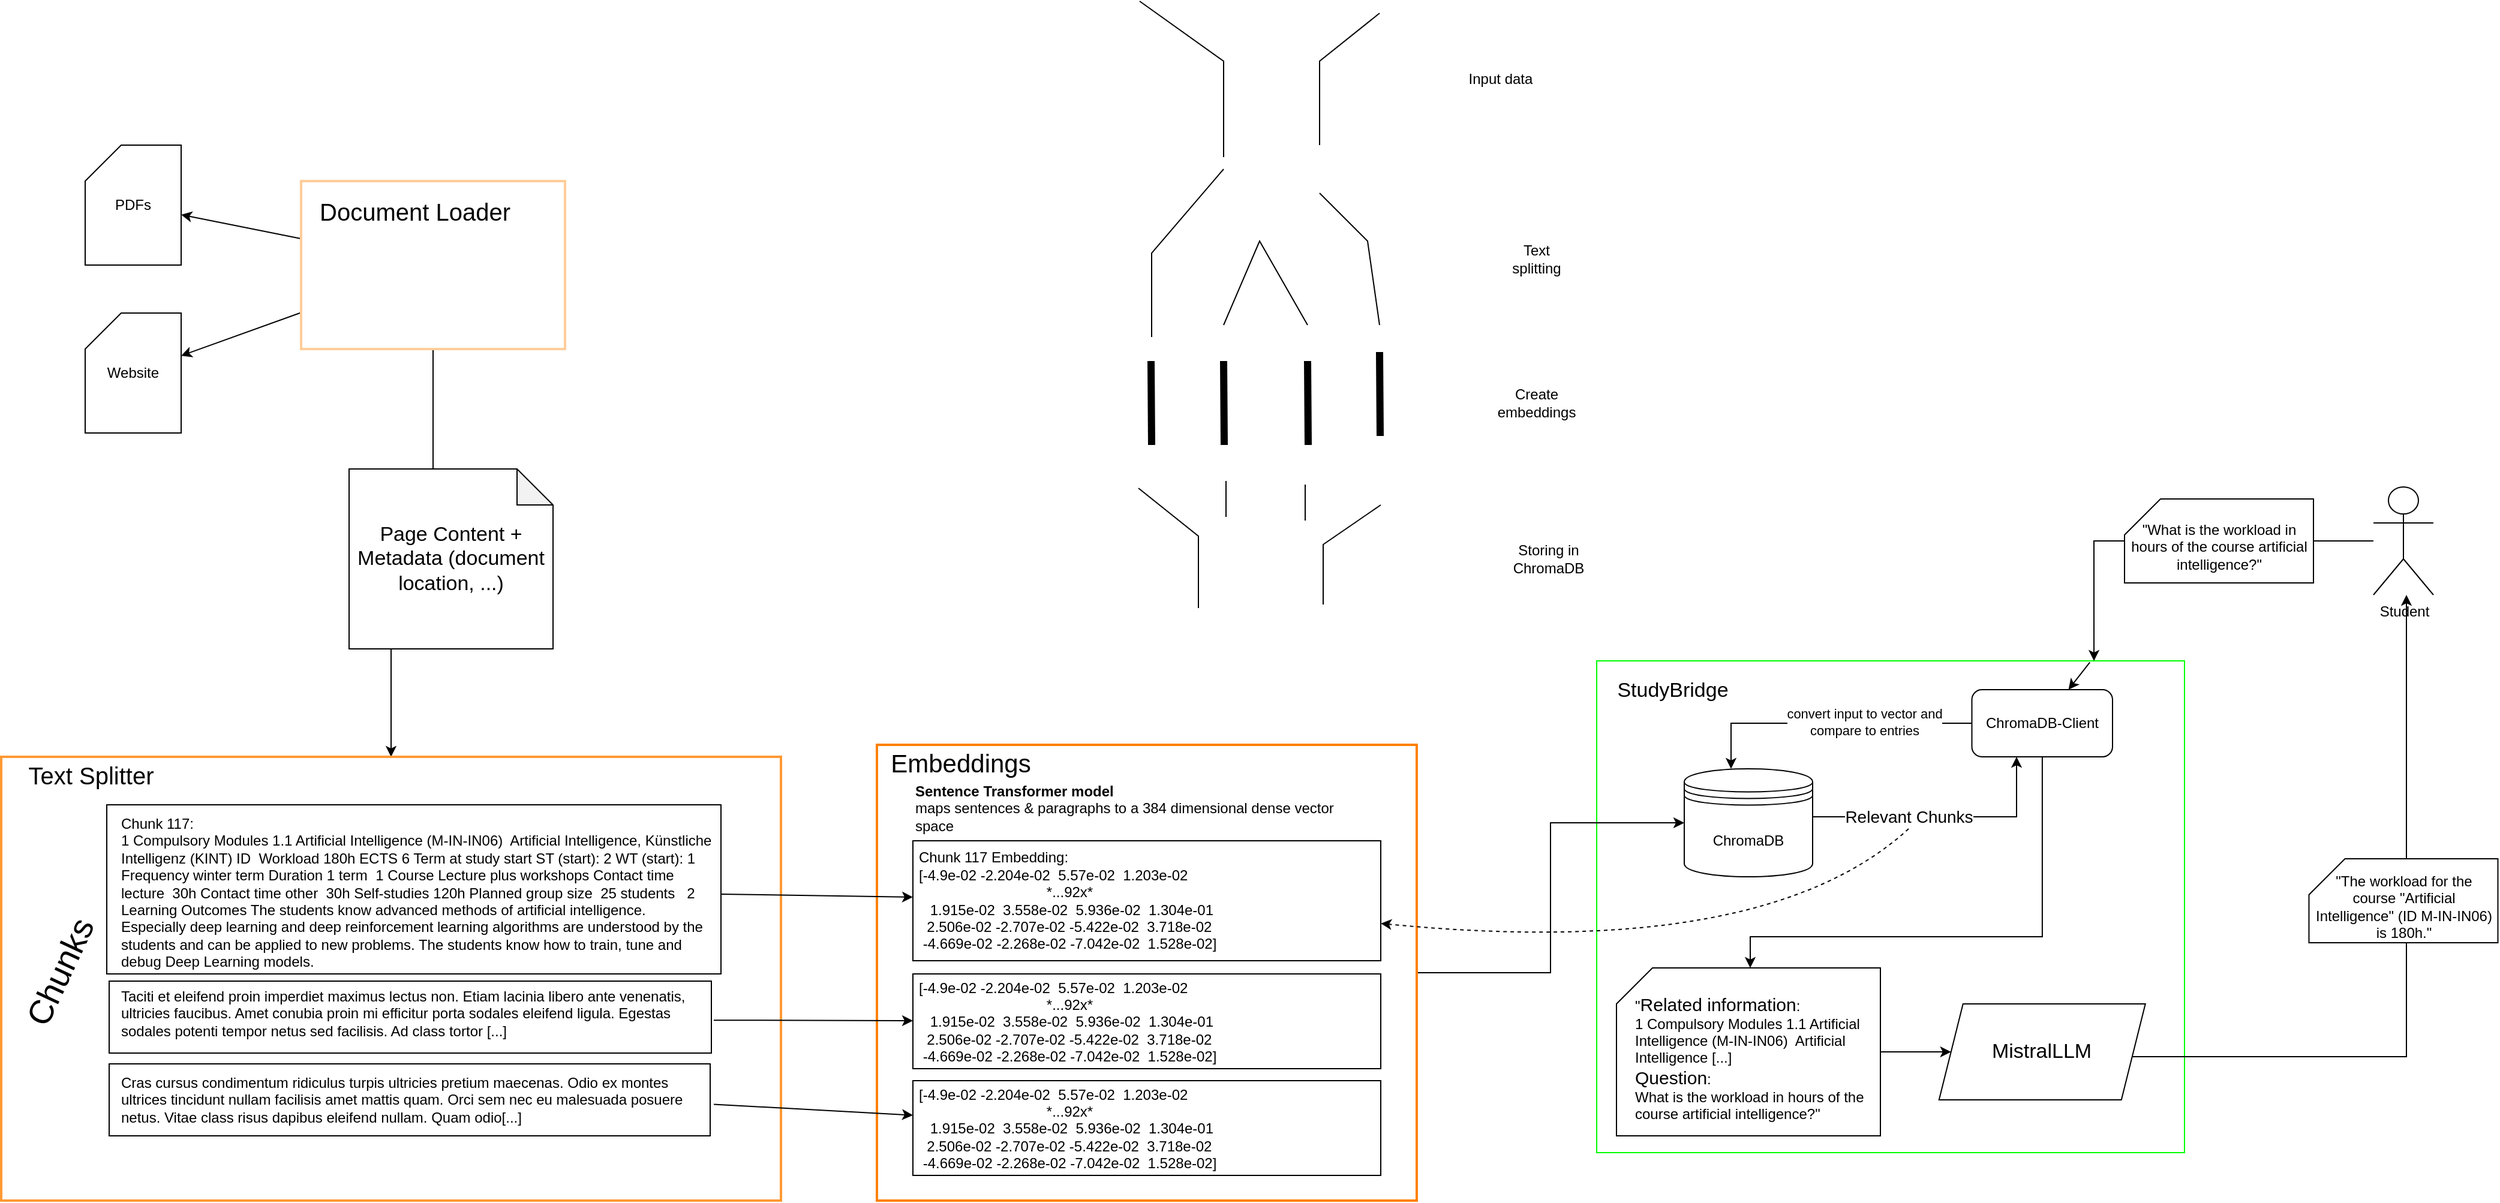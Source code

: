 <mxfile version="25.0.2" pages="2">
  <diagram name="Page-1" id="Mco7Y5QbP4esMgn9OeDH">
    <mxGraphModel dx="2868" dy="1740" grid="1" gridSize="10" guides="1" tooltips="1" connect="1" arrows="1" fold="1" page="1" pageScale="1" pageWidth="827" pageHeight="1169" math="0" shadow="0">
      <root>
        <mxCell id="0" />
        <mxCell id="1" parent="0" />
        <mxCell id="gRnMq6CrGzAQdBmHSbeq-2" value="" style="rounded=0;whiteSpace=wrap;html=1;strokeColor=#00FF00;" parent="1" vertex="1">
          <mxGeometry x="1740" y="1110" width="490" height="410" as="geometry" />
        </mxCell>
        <mxCell id="gRnMq6CrGzAQdBmHSbeq-3" value="StudyBridge" style="text;html=1;align=center;verticalAlign=middle;whiteSpace=wrap;rounded=0;fontSize=17;" parent="1" vertex="1">
          <mxGeometry x="1750" y="1120" width="107" height="30" as="geometry" />
        </mxCell>
        <mxCell id="gRnMq6CrGzAQdBmHSbeq-4" style="edgeStyle=orthogonalEdgeStyle;rounded=0;orthogonalLoop=1;jettySize=auto;html=1;entryX=0.846;entryY=0;entryDx=0;entryDy=0;entryPerimeter=0;" parent="1" source="gvfN5K1f9uHCSsbElfQd-11" target="gRnMq6CrGzAQdBmHSbeq-2" edge="1">
          <mxGeometry relative="1" as="geometry">
            <mxPoint x="2220" y="930" as="sourcePoint" />
          </mxGeometry>
        </mxCell>
        <mxCell id="gRnMq6CrGzAQdBmHSbeq-13" style="edgeStyle=orthogonalEdgeStyle;rounded=0;orthogonalLoop=1;jettySize=auto;html=1;" parent="1" source="gRnMq6CrGzAQdBmHSbeq-6" target="gvfN5K1f9uHCSsbElfQd-17" edge="1">
          <mxGeometry relative="1" as="geometry">
            <Array as="points">
              <mxPoint x="2111" y="1340" />
              <mxPoint x="1868" y="1340" />
            </Array>
          </mxGeometry>
        </mxCell>
        <mxCell id="gRnMq6CrGzAQdBmHSbeq-6" value="ChromaDB-Client" style="rounded=1;whiteSpace=wrap;html=1;" parent="1" vertex="1">
          <mxGeometry x="2052.75" y="1134" width="117.25" height="56" as="geometry" />
        </mxCell>
        <mxCell id="gRnMq6CrGzAQdBmHSbeq-7" value="" style="endArrow=classic;html=1;rounded=0;exitX=0.839;exitY=0.003;exitDx=0;exitDy=0;exitPerimeter=0;" parent="1" source="gRnMq6CrGzAQdBmHSbeq-2" target="gRnMq6CrGzAQdBmHSbeq-6" edge="1">
          <mxGeometry width="50" height="50" relative="1" as="geometry">
            <mxPoint x="2003" y="1320" as="sourcePoint" />
            <mxPoint x="2053" y="1270" as="targetPoint" />
          </mxGeometry>
        </mxCell>
        <mxCell id="gRnMq6CrGzAQdBmHSbeq-10" style="edgeStyle=orthogonalEdgeStyle;rounded=0;orthogonalLoop=1;jettySize=auto;html=1;" parent="1" source="gRnMq6CrGzAQdBmHSbeq-8" target="gRnMq6CrGzAQdBmHSbeq-6" edge="1">
          <mxGeometry relative="1" as="geometry">
            <Array as="points">
              <mxPoint x="2090" y="1240" />
            </Array>
          </mxGeometry>
        </mxCell>
        <mxCell id="gRnMq6CrGzAQdBmHSbeq-11" value="Relevant Chunks" style="edgeLabel;html=1;align=center;verticalAlign=middle;resizable=0;points=[];fontSize=14;" parent="gRnMq6CrGzAQdBmHSbeq-10" vertex="1" connectable="0">
          <mxGeometry x="-0.365" y="-1" relative="1" as="geometry">
            <mxPoint x="10" y="-1" as="offset" />
          </mxGeometry>
        </mxCell>
        <mxCell id="gRnMq6CrGzAQdBmHSbeq-8" value="ChromaDB" style="shape=datastore;whiteSpace=wrap;html=1;" parent="1" vertex="1">
          <mxGeometry x="1813" y="1200" width="107" height="90" as="geometry" />
        </mxCell>
        <mxCell id="gRnMq6CrGzAQdBmHSbeq-9" style="edgeStyle=orthogonalEdgeStyle;rounded=0;orthogonalLoop=1;jettySize=auto;html=1;" parent="1" source="gRnMq6CrGzAQdBmHSbeq-6" target="gRnMq6CrGzAQdBmHSbeq-8" edge="1">
          <mxGeometry relative="1" as="geometry">
            <mxPoint x="1851" y="1200" as="targetPoint" />
            <Array as="points">
              <mxPoint x="1852" y="1162" />
            </Array>
          </mxGeometry>
        </mxCell>
        <mxCell id="gvfN5K1f9uHCSsbElfQd-22" value="convert input to vector and&lt;div&gt;compare to entries&lt;/div&gt;" style="edgeLabel;html=1;align=center;verticalAlign=middle;resizable=0;points=[];" parent="gRnMq6CrGzAQdBmHSbeq-9" vertex="1" connectable="0">
          <mxGeometry x="-0.248" y="-1" relative="1" as="geometry">
            <mxPoint as="offset" />
          </mxGeometry>
        </mxCell>
        <mxCell id="gRnMq6CrGzAQdBmHSbeq-15" style="edgeStyle=orthogonalEdgeStyle;rounded=0;orthogonalLoop=1;jettySize=auto;html=1;" parent="1" source="gRnMq6CrGzAQdBmHSbeq-12" target="gvfN5K1f9uHCSsbElfQd-11" edge="1">
          <mxGeometry relative="1" as="geometry">
            <mxPoint x="2260" y="970" as="targetPoint" />
            <Array as="points">
              <mxPoint x="2415" y="1440" />
            </Array>
          </mxGeometry>
        </mxCell>
        <mxCell id="gRnMq6CrGzAQdBmHSbeq-12" value="MistralLLM" style="shape=parallelogram;perimeter=parallelogramPerimeter;whiteSpace=wrap;html=1;fixedSize=1;strokeWidth=1;fontSize=17;" parent="1" vertex="1">
          <mxGeometry x="2025.38" y="1396" width="172" height="80" as="geometry" />
        </mxCell>
        <mxCell id="IokkfuLeofjJA8Hv1zet-6" style="rounded=0;orthogonalLoop=1;jettySize=auto;html=1;" parent="1" source="IokkfuLeofjJA8Hv1zet-2" target="IokkfuLeofjJA8Hv1zet-5" edge="1">
          <mxGeometry relative="1" as="geometry" />
        </mxCell>
        <mxCell id="IokkfuLeofjJA8Hv1zet-8" style="rounded=0;orthogonalLoop=1;jettySize=auto;html=1;" parent="1" source="IokkfuLeofjJA8Hv1zet-2" target="IokkfuLeofjJA8Hv1zet-7" edge="1">
          <mxGeometry relative="1" as="geometry" />
        </mxCell>
        <mxCell id="IokkfuLeofjJA8Hv1zet-12" style="edgeStyle=orthogonalEdgeStyle;rounded=0;orthogonalLoop=1;jettySize=auto;html=1;" parent="1" source="IokkfuLeofjJA8Hv1zet-2" target="IokkfuLeofjJA8Hv1zet-9" edge="1">
          <mxGeometry relative="1" as="geometry" />
        </mxCell>
        <mxCell id="IokkfuLeofjJA8Hv1zet-2" value="" style="rounded=0;whiteSpace=wrap;html=1;strokeColor=#FFCC99;strokeWidth=2;" parent="1" vertex="1">
          <mxGeometry x="660" y="710" width="220" height="140" as="geometry" />
        </mxCell>
        <mxCell id="IokkfuLeofjJA8Hv1zet-3" value="Document Loader" style="text;html=1;align=center;verticalAlign=middle;whiteSpace=wrap;rounded=0;fontSize=20;" parent="1" vertex="1">
          <mxGeometry x="670" y="720" width="170" height="30" as="geometry" />
        </mxCell>
        <mxCell id="IokkfuLeofjJA8Hv1zet-5" value="PDFs" style="shape=card;whiteSpace=wrap;html=1;" parent="1" vertex="1">
          <mxGeometry x="480" y="680" width="80" height="100" as="geometry" />
        </mxCell>
        <mxCell id="IokkfuLeofjJA8Hv1zet-7" value="Website" style="shape=card;whiteSpace=wrap;html=1;" parent="1" vertex="1">
          <mxGeometry x="480" y="820" width="80" height="100" as="geometry" />
        </mxCell>
        <mxCell id="IokkfuLeofjJA8Hv1zet-9" value="" style="rounded=0;whiteSpace=wrap;html=1;strokeColor=#FF9933;strokeWidth=2;" parent="1" vertex="1">
          <mxGeometry x="410" y="1190" width="650" height="370" as="geometry" />
        </mxCell>
        <mxCell id="IokkfuLeofjJA8Hv1zet-10" value="Text Splitter" style="text;html=1;align=center;verticalAlign=middle;whiteSpace=wrap;rounded=0;fontSize=20;" parent="1" vertex="1">
          <mxGeometry x="420" y="1190" width="130" height="30" as="geometry" />
        </mxCell>
        <mxCell id="IokkfuLeofjJA8Hv1zet-11" value="Page Content +&lt;div&gt;Metadata (document location, ...)&lt;/div&gt;" style="shape=note;whiteSpace=wrap;html=1;backgroundOutline=1;darkOpacity=0.05;fontSize=17;" parent="1" vertex="1">
          <mxGeometry x="700" y="950" width="170" height="150" as="geometry" />
        </mxCell>
        <mxCell id="IokkfuLeofjJA8Hv1zet-15" value="" style="rounded=0;whiteSpace=wrap;html=1;" parent="1" vertex="1">
          <mxGeometry x="498" y="1230" width="512" height="141" as="geometry" />
        </mxCell>
        <mxCell id="IokkfuLeofjJA8Hv1zet-16" value="" style="rounded=0;whiteSpace=wrap;html=1;" parent="1" vertex="1">
          <mxGeometry x="500" y="1377" width="502" height="60" as="geometry" />
        </mxCell>
        <mxCell id="IokkfuLeofjJA8Hv1zet-17" value="" style="rounded=0;whiteSpace=wrap;html=1;" parent="1" vertex="1">
          <mxGeometry x="500" y="1446" width="501" height="60" as="geometry" />
        </mxCell>
        <mxCell id="IokkfuLeofjJA8Hv1zet-14" value="&lt;div&gt;&lt;div&gt;Chunk 117:&lt;/div&gt;&lt;div&gt;1 Compulsory Modules 1.1 Artificial Intelligence (M-IN-IN06)&amp;nbsp; Artificial Intelligence, Künstliche Intelligenz (KINT) ID&amp;nbsp; Workload 180h ECTS 6 Term at study start ST (start): 2 WT (start): 1 Frequency winter term Duration 1 term&amp;nbsp; 1 Course Lecture plus workshops Contact time lecture&amp;nbsp; 30h Contact time other&amp;nbsp; 30h Self-studies 120h Planned group size&amp;nbsp; 25 students&amp;nbsp; &amp;nbsp;2 Learning Outcomes The students know advanced methods of artificial intelligence. Especially deep learning and deep reinforcement learning algorithms are understood by the students and can be applied to new problems. The students know how to train, tune and debug Deep Learning models.&lt;/div&gt;&lt;/div&gt;&lt;div&gt;&lt;br&gt;&lt;/div&gt;&lt;div&gt;Taciti et eleifend proin imperdiet maximus lectus non. Etiam lacinia libero ante venenatis, ultricies faucibus. Amet conubia proin mi efficitur porta sodales eleifend ligula. Egestas sodales potenti tempor netus sed facilisis. Ad class tortor [...]&lt;/div&gt;&lt;div&gt;&lt;br&gt;&lt;/div&gt;&lt;div&gt;&lt;br&gt;&lt;/div&gt;&lt;div&gt;Cras cursus condimentum ridiculus turpis ultricies pretium maecenas. Odio ex montes ultrices tincidunt nullam facilisis amet mattis quam. Orci sem nec eu malesuada posuere netus. Vitae class risus dapibus eleifend nullam. Quam odio[...]&lt;/div&gt;" style="text;html=1;align=left;verticalAlign=middle;whiteSpace=wrap;rounded=0;" parent="1" vertex="1">
          <mxGeometry x="507.5" y="1230" width="495" height="275" as="geometry" />
        </mxCell>
        <mxCell id="IokkfuLeofjJA8Hv1zet-18" value="Chunks" style="text;html=1;align=center;verticalAlign=middle;whiteSpace=wrap;rounded=0;textDirection=vertical-lr;rotation=-155;fontSize=28;" parent="1" vertex="1">
          <mxGeometry x="440" y="1321.25" width="40" height="97.5" as="geometry" />
        </mxCell>
        <mxCell id="gvfN5K1f9uHCSsbElfQd-10" style="edgeStyle=orthogonalEdgeStyle;rounded=0;orthogonalLoop=1;jettySize=auto;html=1;" parent="1" source="gvfN5K1f9uHCSsbElfQd-1" target="gRnMq6CrGzAQdBmHSbeq-8" edge="1">
          <mxGeometry relative="1" as="geometry" />
        </mxCell>
        <mxCell id="gvfN5K1f9uHCSsbElfQd-1" value="" style="rounded=0;whiteSpace=wrap;html=1;strokeColor=#FF8000;strokeWidth=2;" parent="1" vertex="1">
          <mxGeometry x="1140" y="1180" width="450" height="380" as="geometry" />
        </mxCell>
        <mxCell id="gvfN5K1f9uHCSsbElfQd-2" value="Embeddings" style="text;html=1;align=center;verticalAlign=middle;whiteSpace=wrap;rounded=0;fontSize=21;" parent="1" vertex="1">
          <mxGeometry x="1150" y="1180" width="120" height="30" as="geometry" />
        </mxCell>
        <mxCell id="gvfN5K1f9uHCSsbElfQd-3" value="&lt;div&gt;Chunk 117 Embedding:&lt;/div&gt;&lt;div&gt;[-4.9e-02 -2.204e-02&amp;nbsp; 5.57e-02&amp;nbsp; 1.203e-02&lt;/div&gt;&lt;div style=&quot;text-align: center;&quot;&gt;&amp;nbsp;*...92x*&lt;/div&gt;&lt;div style=&quot;text-align: center;&quot;&gt;&amp;nbsp; 1.915e-02&amp;nbsp; 3.558e-02&amp;nbsp; 5.936e-02&amp;nbsp; 1.304e-01&lt;/div&gt;&lt;div&gt;&amp;nbsp; 2.506e-02 -2.707e-02 -5.422e-02&amp;nbsp; 3.718e-02&lt;/div&gt;&lt;div&gt;&amp;nbsp;-4.669e-02 -2.268e-02 -7.042e-02&amp;nbsp; 1.528e-02]&lt;/div&gt;" style="rounded=0;whiteSpace=wrap;html=1;align=left;spacingLeft=3;" parent="1" vertex="1">
          <mxGeometry x="1170" y="1260" width="390" height="100" as="geometry" />
        </mxCell>
        <mxCell id="gvfN5K1f9uHCSsbElfQd-4" value="" style="endArrow=classic;html=1;rounded=0;" parent="1" source="IokkfuLeofjJA8Hv1zet-15" target="gvfN5K1f9uHCSsbElfQd-3" edge="1">
          <mxGeometry width="50" height="50" relative="1" as="geometry">
            <mxPoint x="1080" y="1400" as="sourcePoint" />
            <mxPoint x="1130" y="1350" as="targetPoint" />
          </mxGeometry>
        </mxCell>
        <mxCell id="gvfN5K1f9uHCSsbElfQd-5" value="&lt;div&gt;&lt;span style=&quot;background-color: initial;&quot;&gt;[-4.9e-02 -2.204e-02&amp;nbsp; 5.57e-02&amp;nbsp; 1.203e-02&lt;/span&gt;&lt;br&gt;&lt;/div&gt;&lt;div style=&quot;text-align: center;&quot;&gt;&amp;nbsp;*...92x*&lt;/div&gt;&lt;div style=&quot;text-align: center;&quot;&gt;&amp;nbsp; 1.915e-02&amp;nbsp; 3.558e-02&amp;nbsp; 5.936e-02&amp;nbsp; 1.304e-01&lt;/div&gt;&lt;div&gt;&amp;nbsp; 2.506e-02 -2.707e-02 -5.422e-02&amp;nbsp; 3.718e-02&lt;/div&gt;&lt;div&gt;&amp;nbsp;-4.669e-02 -2.268e-02 -7.042e-02&amp;nbsp; 1.528e-02]&lt;/div&gt;" style="rounded=0;whiteSpace=wrap;html=1;align=left;spacingLeft=3;" parent="1" vertex="1">
          <mxGeometry x="1170" y="1371" width="390" height="79" as="geometry" />
        </mxCell>
        <mxCell id="gvfN5K1f9uHCSsbElfQd-6" value="&lt;div&gt;&lt;span style=&quot;background-color: initial;&quot;&gt;[-4.9e-02 -2.204e-02&amp;nbsp; 5.57e-02&amp;nbsp; 1.203e-02&lt;/span&gt;&lt;br&gt;&lt;/div&gt;&lt;div style=&quot;text-align: center;&quot;&gt;&amp;nbsp;*...92x*&lt;/div&gt;&lt;div style=&quot;text-align: center;&quot;&gt;&amp;nbsp; 1.915e-02&amp;nbsp; 3.558e-02&amp;nbsp; 5.936e-02&amp;nbsp; 1.304e-01&lt;/div&gt;&lt;div&gt;&amp;nbsp; 2.506e-02 -2.707e-02 -5.422e-02&amp;nbsp; 3.718e-02&lt;/div&gt;&lt;div&gt;&amp;nbsp;-4.669e-02 -2.268e-02 -7.042e-02&amp;nbsp; 1.528e-02]&lt;/div&gt;" style="rounded=0;whiteSpace=wrap;html=1;align=left;spacingLeft=3;" parent="1" vertex="1">
          <mxGeometry x="1170" y="1460" width="390" height="79" as="geometry" />
        </mxCell>
        <mxCell id="gvfN5K1f9uHCSsbElfQd-7" value="" style="endArrow=classic;html=1;rounded=0;exitX=1.003;exitY=0.653;exitDx=0;exitDy=0;exitPerimeter=0;" parent="1" source="IokkfuLeofjJA8Hv1zet-14" target="gvfN5K1f9uHCSsbElfQd-5" edge="1">
          <mxGeometry width="50" height="50" relative="1" as="geometry">
            <mxPoint x="1020" y="1314" as="sourcePoint" />
            <mxPoint x="1180" y="1317" as="targetPoint" />
          </mxGeometry>
        </mxCell>
        <mxCell id="gvfN5K1f9uHCSsbElfQd-8" value="" style="endArrow=classic;html=1;rounded=0;exitX=1.003;exitY=0.908;exitDx=0;exitDy=0;exitPerimeter=0;" parent="1" source="IokkfuLeofjJA8Hv1zet-14" target="gvfN5K1f9uHCSsbElfQd-6" edge="1">
          <mxGeometry width="50" height="50" relative="1" as="geometry">
            <mxPoint x="1014" y="1420" as="sourcePoint" />
            <mxPoint x="1180" y="1420" as="targetPoint" />
          </mxGeometry>
        </mxCell>
        <mxCell id="gvfN5K1f9uHCSsbElfQd-9" value="&lt;b&gt;Sentence Transformer model&lt;/b&gt;&amp;nbsp;&lt;div style=&quot;&quot;&gt;maps sentences &amp;amp; paragraphs to a 384 dimensional dense vector space&lt;/div&gt;" style="text;html=1;align=left;verticalAlign=middle;whiteSpace=wrap;rounded=0;" parent="1" vertex="1">
          <mxGeometry x="1170" y="1213" width="369" height="40" as="geometry" />
        </mxCell>
        <mxCell id="gvfN5K1f9uHCSsbElfQd-11" value="Student" style="shape=umlActor;verticalLabelPosition=bottom;verticalAlign=top;html=1;outlineConnect=0;" parent="1" vertex="1">
          <mxGeometry x="2387.5" y="965" width="50" height="90" as="geometry" />
        </mxCell>
        <mxCell id="gvfN5K1f9uHCSsbElfQd-13" value="" style="shape=card;whiteSpace=wrap;html=1;" parent="1" vertex="1">
          <mxGeometry x="2180" y="975" width="157.5" height="70" as="geometry" />
        </mxCell>
        <mxCell id="gvfN5K1f9uHCSsbElfQd-14" value="&quot;What is the workload in hours of the course artificial intelligence?&quot;" style="text;html=1;align=center;verticalAlign=middle;whiteSpace=wrap;rounded=0;" parent="1" vertex="1">
          <mxGeometry x="2183.75" y="987.5" width="150" height="55" as="geometry" />
        </mxCell>
        <mxCell id="gvfN5K1f9uHCSsbElfQd-15" value="" style="endArrow=classic;html=1;rounded=0;curved=1;dashed=1;" parent="1" target="gvfN5K1f9uHCSsbElfQd-3" edge="1">
          <mxGeometry width="50" height="50" relative="1" as="geometry">
            <mxPoint x="2000" y="1250" as="sourcePoint" />
            <mxPoint x="1230" y="1020" as="targetPoint" />
            <Array as="points">
              <mxPoint x="1880" y="1360" />
            </Array>
          </mxGeometry>
        </mxCell>
        <mxCell id="gvfN5K1f9uHCSsbElfQd-19" style="edgeStyle=orthogonalEdgeStyle;rounded=0;orthogonalLoop=1;jettySize=auto;html=1;" parent="1" source="gvfN5K1f9uHCSsbElfQd-17" target="gRnMq6CrGzAQdBmHSbeq-12" edge="1">
          <mxGeometry relative="1" as="geometry" />
        </mxCell>
        <mxCell id="gvfN5K1f9uHCSsbElfQd-17" value="" style="shape=card;whiteSpace=wrap;html=1;" parent="1" vertex="1">
          <mxGeometry x="1756.5" y="1366" width="220" height="140" as="geometry" />
        </mxCell>
        <mxCell id="gvfN5K1f9uHCSsbElfQd-18" value="&quot;&lt;font style=&quot;font-size: 15px;&quot;&gt;Related information&lt;/font&gt;:&lt;div style=&quot;&quot;&gt;&lt;span style=&quot;&quot;&gt;1 Compulsory Modules 1.1 Artificial Intelligence (M-IN-IN06)&amp;nbsp; Artificial Intelligence [...]&lt;/span&gt;&lt;br&gt;&lt;/div&gt;&lt;div style=&quot;&quot;&gt;&lt;font style=&quot;font-size: 15px;&quot;&gt;Question&lt;/font&gt;:&lt;/div&gt;&lt;div style=&quot;&quot;&gt;&lt;span style=&quot;text-align: center;&quot;&gt;What is the workload in hours of the course artificial intelligence?&quot;&lt;/span&gt;&lt;span style=&quot;&quot;&gt;&lt;br&gt;&lt;/span&gt;&lt;/div&gt;" style="text;html=1;align=left;verticalAlign=middle;whiteSpace=wrap;rounded=0;" parent="1" vertex="1">
          <mxGeometry x="1770.25" y="1386" width="196.25" height="110" as="geometry" />
        </mxCell>
        <mxCell id="gvfN5K1f9uHCSsbElfQd-20" value="" style="shape=card;whiteSpace=wrap;html=1;" parent="1" vertex="1">
          <mxGeometry x="2333.75" y="1275" width="157.5" height="70" as="geometry" />
        </mxCell>
        <mxCell id="gvfN5K1f9uHCSsbElfQd-21" value="&quot;The workload for the course &quot;Artificial Intelligence&quot; (ID M-IN-IN06) is 180h.&quot;" style="text;html=1;align=center;verticalAlign=middle;whiteSpace=wrap;rounded=0;" parent="1" vertex="1">
          <mxGeometry x="2337.5" y="1287.5" width="150" height="55" as="geometry" />
        </mxCell>
        <mxCell id="Dag5i3Pw468RZRDQOpoc-1" value="" style="endArrow=none;html=1;rounded=0;strokeWidth=1;" edge="1" parent="1">
          <mxGeometry width="50" height="50" relative="1" as="geometry">
            <mxPoint x="1429" y="690" as="sourcePoint" />
            <mxPoint x="1359" y="560" as="targetPoint" />
            <Array as="points">
              <mxPoint x="1429" y="610" />
            </Array>
          </mxGeometry>
        </mxCell>
        <mxCell id="Dag5i3Pw468RZRDQOpoc-2" value="" style="endArrow=none;html=1;rounded=0;strokeWidth=1;" edge="1" parent="1">
          <mxGeometry width="50" height="50" relative="1" as="geometry">
            <mxPoint x="1509" y="680" as="sourcePoint" />
            <mxPoint x="1559" y="570" as="targetPoint" />
            <Array as="points">
              <mxPoint x="1509" y="610" />
            </Array>
          </mxGeometry>
        </mxCell>
        <mxCell id="Dag5i3Pw468RZRDQOpoc-3" value="" style="endArrow=none;html=1;rounded=0;strokeWidth=1;" edge="1" parent="1">
          <mxGeometry width="50" height="50" relative="1" as="geometry">
            <mxPoint x="1369" y="840" as="sourcePoint" />
            <mxPoint x="1429" y="700" as="targetPoint" />
            <Array as="points">
              <mxPoint x="1369" y="770" />
            </Array>
          </mxGeometry>
        </mxCell>
        <mxCell id="Dag5i3Pw468RZRDQOpoc-4" value="" style="endArrow=none;html=1;rounded=0;strokeWidth=1;" edge="1" parent="1">
          <mxGeometry width="50" height="50" relative="1" as="geometry">
            <mxPoint x="1429" y="830" as="sourcePoint" />
            <mxPoint x="1499" y="830" as="targetPoint" />
            <Array as="points">
              <mxPoint x="1459" y="760" />
            </Array>
          </mxGeometry>
        </mxCell>
        <mxCell id="Dag5i3Pw468RZRDQOpoc-5" value="" style="endArrow=none;html=1;rounded=0;strokeWidth=1;" edge="1" parent="1">
          <mxGeometry width="50" height="50" relative="1" as="geometry">
            <mxPoint x="1559" y="830" as="sourcePoint" />
            <mxPoint x="1509" y="720" as="targetPoint" />
            <Array as="points">
              <mxPoint x="1549" y="760" />
            </Array>
          </mxGeometry>
        </mxCell>
        <mxCell id="Dag5i3Pw468RZRDQOpoc-6" value="" style="endArrow=none;html=1;rounded=0;strokeWidth=6;" edge="1" parent="1">
          <mxGeometry width="50" height="50" relative="1" as="geometry">
            <mxPoint x="1369" y="930" as="sourcePoint" />
            <mxPoint x="1368.5" y="860" as="targetPoint" />
          </mxGeometry>
        </mxCell>
        <mxCell id="Dag5i3Pw468RZRDQOpoc-8" value="" style="endArrow=none;html=1;rounded=0;strokeWidth=6;" edge="1" parent="1">
          <mxGeometry width="50" height="50" relative="1" as="geometry">
            <mxPoint x="1429.5" y="930" as="sourcePoint" />
            <mxPoint x="1429" y="860" as="targetPoint" />
          </mxGeometry>
        </mxCell>
        <mxCell id="Dag5i3Pw468RZRDQOpoc-9" value="" style="endArrow=none;html=1;rounded=0;strokeWidth=6;" edge="1" parent="1">
          <mxGeometry width="50" height="50" relative="1" as="geometry">
            <mxPoint x="1499.5" y="930" as="sourcePoint" />
            <mxPoint x="1499" y="860" as="targetPoint" />
          </mxGeometry>
        </mxCell>
        <mxCell id="Dag5i3Pw468RZRDQOpoc-10" value="" style="endArrow=none;html=1;rounded=0;strokeWidth=6;" edge="1" parent="1">
          <mxGeometry width="50" height="50" relative="1" as="geometry">
            <mxPoint x="1559.5" y="922.5" as="sourcePoint" />
            <mxPoint x="1559" y="852.5" as="targetPoint" />
          </mxGeometry>
        </mxCell>
        <mxCell id="Dag5i3Pw468RZRDQOpoc-11" value="" style="endArrow=none;html=1;rounded=0;" edge="1" parent="1">
          <mxGeometry width="50" height="50" relative="1" as="geometry">
            <mxPoint x="1408" y="1066" as="sourcePoint" />
            <mxPoint x="1358" y="966" as="targetPoint" />
            <Array as="points">
              <mxPoint x="1408" y="1006" />
            </Array>
          </mxGeometry>
        </mxCell>
        <mxCell id="Dag5i3Pw468RZRDQOpoc-12" value="" style="endArrow=none;html=1;rounded=0;" edge="1" parent="1">
          <mxGeometry width="50" height="50" relative="1" as="geometry">
            <mxPoint x="1512" y="1063" as="sourcePoint" />
            <mxPoint x="1560" y="980" as="targetPoint" />
            <Array as="points">
              <mxPoint x="1512" y="1013" />
            </Array>
          </mxGeometry>
        </mxCell>
        <mxCell id="Dag5i3Pw468RZRDQOpoc-13" value="" style="endArrow=none;html=1;rounded=0;" edge="1" parent="1">
          <mxGeometry width="50" height="50" relative="1" as="geometry">
            <mxPoint x="1431" y="990" as="sourcePoint" />
            <mxPoint x="1431" y="960" as="targetPoint" />
          </mxGeometry>
        </mxCell>
        <mxCell id="Dag5i3Pw468RZRDQOpoc-14" value="" style="endArrow=none;html=1;rounded=0;" edge="1" parent="1">
          <mxGeometry width="50" height="50" relative="1" as="geometry">
            <mxPoint x="1497" y="993" as="sourcePoint" />
            <mxPoint x="1497" y="963" as="targetPoint" />
          </mxGeometry>
        </mxCell>
        <mxCell id="Dag5i3Pw468RZRDQOpoc-15" value="Input data" style="text;html=1;align=center;verticalAlign=middle;whiteSpace=wrap;rounded=0;" vertex="1" parent="1">
          <mxGeometry x="1630" y="610" width="60" height="30" as="geometry" />
        </mxCell>
        <mxCell id="Dag5i3Pw468RZRDQOpoc-16" value="Text splitting" style="text;html=1;align=center;verticalAlign=middle;whiteSpace=wrap;rounded=0;" vertex="1" parent="1">
          <mxGeometry x="1660" y="760" width="60" height="30" as="geometry" />
        </mxCell>
        <mxCell id="Dag5i3Pw468RZRDQOpoc-17" value="Create embeddings" style="text;html=1;align=center;verticalAlign=middle;whiteSpace=wrap;rounded=0;" vertex="1" parent="1">
          <mxGeometry x="1660" y="880" width="60" height="30" as="geometry" />
        </mxCell>
        <mxCell id="Dag5i3Pw468RZRDQOpoc-19" value="Storing in ChromaDB" style="text;html=1;align=center;verticalAlign=middle;whiteSpace=wrap;rounded=0;" vertex="1" parent="1">
          <mxGeometry x="1670" y="1010" width="60" height="30" as="geometry" />
        </mxCell>
      </root>
    </mxGraphModel>
  </diagram>
  <diagram id="9sYSXDTYVUJsnWRrAVlm" name="Page-2">
    <mxGraphModel dx="469" dy="682" grid="1" gridSize="10" guides="1" tooltips="1" connect="1" arrows="1" fold="1" page="1" pageScale="1" pageWidth="827" pageHeight="1169" math="0" shadow="0">
      <root>
        <mxCell id="0" />
        <mxCell id="1" parent="0" />
        <mxCell id="0cGDIsokcY6Pq8aXIOwh-46" value="" style="endArrow=none;html=1;rounded=1;strokeWidth=3;curved=0;exitX=0.257;exitY=0.029;exitDx=0;exitDy=0;exitPerimeter=0;" edge="1" source="0cGDIsokcY6Pq8aXIOwh-44" parent="1">
          <mxGeometry width="50" height="50" relative="1" as="geometry">
            <mxPoint x="700" y="2242.5" as="sourcePoint" />
            <mxPoint x="900" y="2112.5" as="targetPoint" />
            <Array as="points">
              <mxPoint x="950" y="2172.5" />
            </Array>
          </mxGeometry>
        </mxCell>
        <mxCell id="T3N2KYZTONj2ANNXmWI--1" value="" style="endArrow=none;html=1;rounded=0;strokeWidth=1;fontSize=13;" edge="1" parent="1">
          <mxGeometry width="50" height="50" relative="1" as="geometry">
            <mxPoint x="1430" y="670" as="sourcePoint" />
            <mxPoint x="1370" y="540" as="targetPoint" />
            <Array as="points">
              <mxPoint x="1430" y="610" />
            </Array>
          </mxGeometry>
        </mxCell>
        <mxCell id="T3N2KYZTONj2ANNXmWI--2" value="" style="endArrow=none;html=1;rounded=0;strokeWidth=1;endSize=6;fontSize=13;" edge="1" parent="1">
          <mxGeometry width="50" height="50" relative="1" as="geometry">
            <mxPoint x="1490" y="670" as="sourcePoint" />
            <mxPoint x="1550" y="540" as="targetPoint" />
            <Array as="points">
              <mxPoint x="1490" y="610" />
            </Array>
          </mxGeometry>
        </mxCell>
        <mxCell id="T3N2KYZTONj2ANNXmWI--3" value="" style="endArrow=none;html=1;rounded=0;startArrow=open;startFill=0;fontSize=13;strokeWidth=1;" edge="1" parent="1">
          <mxGeometry width="50" height="50" relative="1" as="geometry">
            <mxPoint x="1420" y="570" as="sourcePoint" />
            <mxPoint x="1420" y="540" as="targetPoint" />
          </mxGeometry>
        </mxCell>
        <mxCell id="T3N2KYZTONj2ANNXmWI--4" value="" style="endArrow=none;html=1;rounded=0;startArrow=none;startFill=0;fontSize=13;strokeWidth=1;" edge="1" parent="1">
          <mxGeometry width="50" height="50" relative="1" as="geometry">
            <mxPoint x="1440" y="570" as="sourcePoint" />
            <mxPoint x="1440" y="550" as="targetPoint" />
          </mxGeometry>
        </mxCell>
        <mxCell id="T3N2KYZTONj2ANNXmWI--5" value="" style="endArrow=none;html=1;rounded=0;startArrow=open;startFill=0;fontSize=13;strokeWidth=1;" edge="1" parent="1">
          <mxGeometry width="50" height="50" relative="1" as="geometry">
            <mxPoint x="1460" y="570" as="sourcePoint" />
            <mxPoint x="1460" y="540" as="targetPoint" />
          </mxGeometry>
        </mxCell>
        <mxCell id="T3N2KYZTONj2ANNXmWI--6" value="" style="endArrow=none;html=1;rounded=0;fontSize=13;strokeWidth=1;" edge="1" parent="1">
          <mxGeometry width="50" height="50" relative="1" as="geometry">
            <mxPoint x="1480" y="570" as="sourcePoint" />
            <mxPoint x="1480" y="550" as="targetPoint" />
          </mxGeometry>
        </mxCell>
        <mxCell id="T3N2KYZTONj2ANNXmWI--7" value="" style="endArrow=none;html=1;rounded=0;startArrow=open;startFill=0;fontSize=13;strokeWidth=1;" edge="1" parent="1">
          <mxGeometry width="50" height="50" relative="1" as="geometry">
            <mxPoint x="1500" y="570" as="sourcePoint" />
            <mxPoint x="1500" y="540" as="targetPoint" />
          </mxGeometry>
        </mxCell>
        <mxCell id="T3N2KYZTONj2ANNXmWI--8" value="" style="endArrow=none;html=1;rounded=0;fontSize=13;strokeWidth=1;" edge="1" parent="1">
          <mxGeometry width="50" height="50" relative="1" as="geometry">
            <mxPoint x="1400" y="560" as="sourcePoint" />
            <mxPoint x="1400" y="550" as="targetPoint" />
          </mxGeometry>
        </mxCell>
        <mxCell id="T3N2KYZTONj2ANNXmWI--9" value="" style="endArrow=none;html=1;rounded=0;fontSize=13;strokeWidth=1;" edge="1" parent="1">
          <mxGeometry width="50" height="50" relative="1" as="geometry">
            <mxPoint x="1520" y="560" as="sourcePoint" />
            <mxPoint x="1520" y="550" as="targetPoint" />
          </mxGeometry>
        </mxCell>
        <mxCell id="T3N2KYZTONj2ANNXmWI--10" value="raw data" style="shape=card;whiteSpace=wrap;html=1;verticalAlign=bottom;fontSize=10;size=20;" vertex="1" parent="1">
          <mxGeometry x="1420" y="490" width="30" height="40" as="geometry" />
        </mxCell>
        <mxCell id="T3N2KYZTONj2ANNXmWI--11" value="raw data" style="shape=card;whiteSpace=wrap;html=1;verticalAlign=bottom;fontSize=10;size=20;" vertex="1" parent="1">
          <mxGeometry x="1470" y="490" width="30" height="40" as="geometry" />
        </mxCell>
        <mxCell id="T3N2KYZTONj2ANNXmWI--12" value="Data Loading" style="text;html=1;align=center;verticalAlign=middle;whiteSpace=wrap;rounded=0;fontSize=18;" vertex="1" parent="1">
          <mxGeometry x="1270" y="610" width="60" height="30" as="geometry" />
        </mxCell>
        <mxCell id="xOtDPCF30dxbWbM6vEs_-1" value="" style="endArrow=none;html=1;rounded=1;strokeWidth=1;curved=0;" edge="1" parent="1">
          <mxGeometry width="50" height="50" relative="1" as="geometry">
            <mxPoint x="1369" y="830" as="sourcePoint" />
            <mxPoint x="1430" y="690" as="targetPoint" />
            <Array as="points">
              <mxPoint x="1370" y="770" />
            </Array>
          </mxGeometry>
        </mxCell>
        <mxCell id="xOtDPCF30dxbWbM6vEs_-2" value="" style="endArrow=none;html=1;rounded=1;strokeWidth=1;curved=0;" edge="1" parent="1">
          <mxGeometry width="50" height="50" relative="1" as="geometry">
            <mxPoint x="1410" y="830" as="sourcePoint" />
            <mxPoint x="1510" y="830" as="targetPoint" />
            <Array as="points">
              <mxPoint x="1410" y="800" />
              <mxPoint x="1460" y="730" />
              <mxPoint x="1510" y="800" />
            </Array>
          </mxGeometry>
        </mxCell>
        <mxCell id="xOtDPCF30dxbWbM6vEs_-3" value="" style="endArrow=none;html=1;rounded=1;strokeWidth=1;curved=0;" edge="1" parent="1">
          <mxGeometry width="50" height="50" relative="1" as="geometry">
            <mxPoint x="1550" y="830" as="sourcePoint" />
            <mxPoint x="1490" y="690" as="targetPoint" />
            <Array as="points">
              <mxPoint x="1549" y="770" />
            </Array>
          </mxGeometry>
        </mxCell>
        <mxCell id="xOtDPCF30dxbWbM6vEs_-5" value="" style="endArrow=none;dashed=1;html=1;dashPattern=1 3;strokeWidth=2;rounded=0;fontSize=13;" edge="1" parent="1">
          <mxGeometry width="50" height="50" relative="1" as="geometry">
            <mxPoint x="1400" y="680" as="sourcePoint" />
            <mxPoint x="1520" y="680" as="targetPoint" />
          </mxGeometry>
        </mxCell>
        <mxCell id="xOtDPCF30dxbWbM6vEs_-8" value="Data Splitting" style="text;html=1;align=center;verticalAlign=middle;whiteSpace=wrap;rounded=0;fontSize=18;" vertex="1" parent="1">
          <mxGeometry x="1270" y="750" width="60" height="30" as="geometry" />
        </mxCell>
        <mxCell id="xOtDPCF30dxbWbM6vEs_-9" value="" style="endArrow=none;dashed=1;html=1;dashPattern=1 3;strokeWidth=2;rounded=0;" edge="1" parent="1">
          <mxGeometry width="50" height="50" relative="1" as="geometry">
            <mxPoint x="1350" y="840" as="sourcePoint" />
            <mxPoint x="1570" y="840" as="targetPoint" />
          </mxGeometry>
        </mxCell>
        <mxCell id="BLHxQod0gHHo4qrRt8k6-1" value="" style="endArrow=none;html=1;rounded=0;elbow=vertical;shape=link;" edge="1" parent="1">
          <mxGeometry width="50" height="50" relative="1" as="geometry">
            <mxPoint x="1370" y="960" as="sourcePoint" />
            <mxPoint x="1370" y="850" as="targetPoint" />
          </mxGeometry>
        </mxCell>
        <mxCell id="BLHxQod0gHHo4qrRt8k6-2" value="" style="endArrow=none;html=1;rounded=0;shape=link;" edge="1" parent="1">
          <mxGeometry width="50" height="50" relative="1" as="geometry">
            <mxPoint x="1410" y="960" as="sourcePoint" />
            <mxPoint x="1410" y="850" as="targetPoint" />
          </mxGeometry>
        </mxCell>
        <mxCell id="BLHxQod0gHHo4qrRt8k6-3" value="" style="endArrow=none;html=1;rounded=0;shape=link;" edge="1" parent="1">
          <mxGeometry width="50" height="50" relative="1" as="geometry">
            <mxPoint x="1510" y="960" as="sourcePoint" />
            <mxPoint x="1510" y="850" as="targetPoint" />
          </mxGeometry>
        </mxCell>
        <mxCell id="BLHxQod0gHHo4qrRt8k6-4" value="" style="endArrow=none;html=1;rounded=0;shape=link;" edge="1" parent="1">
          <mxGeometry width="50" height="50" relative="1" as="geometry">
            <mxPoint x="1550" y="960" as="sourcePoint" />
            <mxPoint x="1550" y="850" as="targetPoint" />
          </mxGeometry>
        </mxCell>
        <mxCell id="BLHxQod0gHHo4qrRt8k6-5" value="Data Embedding" style="text;html=1;align=center;verticalAlign=middle;whiteSpace=wrap;rounded=0;fontSize=18;" vertex="1" parent="1">
          <mxGeometry x="1270" y="880" width="60" height="30" as="geometry" />
        </mxCell>
        <mxCell id="2FLGFytbMye7pjePZdmn-1" value="ChromaDB" style="shape=datastore;whiteSpace=wrap;html=1;fontSize=17;" vertex="1" parent="1">
          <mxGeometry x="1380" y="1058" width="157" height="110" as="geometry" />
        </mxCell>
        <mxCell id="2FLGFytbMye7pjePZdmn-2" value="" style="endArrow=none;dashed=1;html=1;dashPattern=1 3;strokeWidth=2;rounded=0;" edge="1" parent="1">
          <mxGeometry width="50" height="50" relative="1" as="geometry">
            <mxPoint x="1350" y="970" as="sourcePoint" />
            <mxPoint x="1570" y="970" as="targetPoint" />
          </mxGeometry>
        </mxCell>
        <mxCell id="2FLGFytbMye7pjePZdmn-3" value="" style="endArrow=none;html=1;rounded=1;strokeWidth=1;curved=0;exitX=0.257;exitY=0.029;exitDx=0;exitDy=0;exitPerimeter=0;" edge="1" parent="1" source="2FLGFytbMye7pjePZdmn-1">
          <mxGeometry width="50" height="50" relative="1" as="geometry">
            <mxPoint x="1170" y="1110" as="sourcePoint" />
            <mxPoint x="1370" y="980" as="targetPoint" />
            <Array as="points">
              <mxPoint x="1420" y="1040" />
            </Array>
          </mxGeometry>
        </mxCell>
        <mxCell id="2FLGFytbMye7pjePZdmn-4" value="" style="endArrow=none;html=1;rounded=1;strokeWidth=1;curved=0;" edge="1" parent="1">
          <mxGeometry width="50" height="50" relative="1" as="geometry">
            <mxPoint x="1410" y="980" as="sourcePoint" />
            <mxPoint x="1510" y="980" as="targetPoint" />
            <Array as="points">
              <mxPoint x="1420" y="1000" />
              <mxPoint x="1460" y="1030" />
              <mxPoint x="1500" y="1000" />
            </Array>
          </mxGeometry>
        </mxCell>
        <mxCell id="2FLGFytbMye7pjePZdmn-5" value="" style="endArrow=none;html=1;rounded=1;strokeWidth=1;curved=0;exitX=0.762;exitY=0.018;exitDx=0;exitDy=0;exitPerimeter=0;" edge="1" parent="1" source="2FLGFytbMye7pjePZdmn-1">
          <mxGeometry width="50" height="50" relative="1" as="geometry">
            <mxPoint x="1510" y="1050" as="sourcePoint" />
            <mxPoint x="1550" y="980" as="targetPoint" />
            <Array as="points">
              <mxPoint x="1500" y="1040" />
            </Array>
          </mxGeometry>
        </mxCell>
        <mxCell id="2FLGFytbMye7pjePZdmn-7" value="Data Storing" style="text;html=1;align=center;verticalAlign=middle;whiteSpace=wrap;rounded=0;fontSize=18;" vertex="1" parent="1">
          <mxGeometry x="1270" y="1058" width="60" height="30" as="geometry" />
        </mxCell>
        <mxCell id="2FLGFytbMye7pjePZdmn-8" value="" style="endArrow=none;html=1;rounded=0;strokeWidth=1;" edge="1" parent="1">
          <mxGeometry width="50" height="50" relative="1" as="geometry">
            <mxPoint x="1951" y="769" as="sourcePoint" />
            <mxPoint x="1821" y="829" as="targetPoint" />
            <Array as="points">
              <mxPoint x="1891" y="769" />
            </Array>
          </mxGeometry>
        </mxCell>
        <mxCell id="2FLGFytbMye7pjePZdmn-9" value="" style="endArrow=none;html=1;rounded=0;strokeWidth=1;endSize=6;" edge="1" parent="1">
          <mxGeometry width="50" height="50" relative="1" as="geometry">
            <mxPoint x="1951" y="709" as="sourcePoint" />
            <mxPoint x="1821" y="649" as="targetPoint" />
            <Array as="points">
              <mxPoint x="1891" y="709" />
            </Array>
          </mxGeometry>
        </mxCell>
        <mxCell id="2FLGFytbMye7pjePZdmn-10" value="" style="endArrow=none;html=1;rounded=0;startArrow=open;startFill=0;" edge="1" parent="1">
          <mxGeometry width="50" height="50" relative="1" as="geometry">
            <mxPoint x="1851" y="779" as="sourcePoint" />
            <mxPoint x="1821" y="779" as="targetPoint" />
          </mxGeometry>
        </mxCell>
        <mxCell id="2FLGFytbMye7pjePZdmn-11" value="" style="endArrow=none;html=1;rounded=0;startArrow=none;startFill=0;" edge="1" parent="1">
          <mxGeometry width="50" height="50" relative="1" as="geometry">
            <mxPoint x="1851" y="759" as="sourcePoint" />
            <mxPoint x="1831" y="759" as="targetPoint" />
          </mxGeometry>
        </mxCell>
        <mxCell id="2FLGFytbMye7pjePZdmn-12" value="" style="endArrow=none;html=1;rounded=0;startArrow=open;startFill=0;" edge="1" parent="1">
          <mxGeometry width="50" height="50" relative="1" as="geometry">
            <mxPoint x="1851" y="739" as="sourcePoint" />
            <mxPoint x="1821" y="739" as="targetPoint" />
          </mxGeometry>
        </mxCell>
        <mxCell id="2FLGFytbMye7pjePZdmn-13" value="" style="endArrow=none;html=1;rounded=0;" edge="1" parent="1">
          <mxGeometry width="50" height="50" relative="1" as="geometry">
            <mxPoint x="1851" y="719" as="sourcePoint" />
            <mxPoint x="1831" y="719" as="targetPoint" />
          </mxGeometry>
        </mxCell>
        <mxCell id="2FLGFytbMye7pjePZdmn-14" value="" style="endArrow=none;html=1;rounded=0;startArrow=open;startFill=0;" edge="1" parent="1">
          <mxGeometry width="50" height="50" relative="1" as="geometry">
            <mxPoint x="1851" y="699" as="sourcePoint" />
            <mxPoint x="1821" y="699" as="targetPoint" />
          </mxGeometry>
        </mxCell>
        <mxCell id="2FLGFytbMye7pjePZdmn-15" value="" style="endArrow=none;html=1;rounded=0;" edge="1" parent="1">
          <mxGeometry width="50" height="50" relative="1" as="geometry">
            <mxPoint x="1841" y="799" as="sourcePoint" />
            <mxPoint x="1831" y="799" as="targetPoint" />
          </mxGeometry>
        </mxCell>
        <mxCell id="2FLGFytbMye7pjePZdmn-16" value="" style="endArrow=none;html=1;rounded=0;" edge="1" parent="1">
          <mxGeometry width="50" height="50" relative="1" as="geometry">
            <mxPoint x="1841" y="679" as="sourcePoint" />
            <mxPoint x="1831" y="679" as="targetPoint" />
          </mxGeometry>
        </mxCell>
        <mxCell id="2FLGFytbMye7pjePZdmn-17" value="raw data" style="shape=card;whiteSpace=wrap;html=1;verticalAlign=bottom;fontSize=10;size=20;rotation=0;" vertex="1" parent="1">
          <mxGeometry x="1776" y="744" width="30" height="40" as="geometry" />
        </mxCell>
        <mxCell id="2FLGFytbMye7pjePZdmn-18" value="raw data" style="shape=card;whiteSpace=wrap;html=1;verticalAlign=bottom;fontSize=10;size=20;rotation=0;" vertex="1" parent="1">
          <mxGeometry x="1776" y="694" width="30" height="40" as="geometry" />
        </mxCell>
        <mxCell id="2FLGFytbMye7pjePZdmn-19" value="" style="endArrow=none;html=1;rounded=1;strokeWidth=1;curved=0;" edge="1" parent="1">
          <mxGeometry width="50" height="50" relative="1" as="geometry">
            <mxPoint x="2111" y="830" as="sourcePoint" />
            <mxPoint x="1971" y="769" as="targetPoint" />
            <Array as="points">
              <mxPoint x="2051" y="829" />
            </Array>
          </mxGeometry>
        </mxCell>
        <mxCell id="2FLGFytbMye7pjePZdmn-20" value="" style="endArrow=none;html=1;rounded=1;strokeWidth=1;curved=0;" edge="1" parent="1">
          <mxGeometry width="50" height="50" relative="1" as="geometry">
            <mxPoint x="2111" y="789" as="sourcePoint" />
            <mxPoint x="2111" y="689" as="targetPoint" />
            <Array as="points">
              <mxPoint x="2081" y="789" />
              <mxPoint x="2011" y="739" />
              <mxPoint x="2081" y="689" />
            </Array>
          </mxGeometry>
        </mxCell>
        <mxCell id="2FLGFytbMye7pjePZdmn-21" value="" style="endArrow=none;html=1;rounded=1;strokeWidth=1;curved=0;" edge="1" parent="1">
          <mxGeometry width="50" height="50" relative="1" as="geometry">
            <mxPoint x="2111" y="649" as="sourcePoint" />
            <mxPoint x="1971" y="709" as="targetPoint" />
            <Array as="points">
              <mxPoint x="2051" y="650" />
            </Array>
          </mxGeometry>
        </mxCell>
        <mxCell id="2FLGFytbMye7pjePZdmn-22" value="" style="endArrow=none;dashed=1;html=1;dashPattern=1 3;strokeWidth=2;rounded=0;" edge="1" parent="1">
          <mxGeometry width="50" height="50" relative="1" as="geometry">
            <mxPoint x="1961" y="799" as="sourcePoint" />
            <mxPoint x="1961" y="679" as="targetPoint" />
          </mxGeometry>
        </mxCell>
        <mxCell id="2FLGFytbMye7pjePZdmn-23" value="" style="endArrow=none;dashed=1;html=1;dashPattern=1 3;strokeWidth=2;rounded=0;" edge="1" parent="1">
          <mxGeometry width="50" height="50" relative="1" as="geometry">
            <mxPoint x="2121" y="849" as="sourcePoint" />
            <mxPoint x="2121" y="629" as="targetPoint" />
          </mxGeometry>
        </mxCell>
        <mxCell id="2FLGFytbMye7pjePZdmn-24" value="" style="endArrow=none;html=1;rounded=0;elbow=vertical;shape=link;" edge="1" parent="1">
          <mxGeometry width="50" height="50" relative="1" as="geometry">
            <mxPoint x="2241" y="829" as="sourcePoint" />
            <mxPoint x="2131" y="829" as="targetPoint" />
          </mxGeometry>
        </mxCell>
        <mxCell id="2FLGFytbMye7pjePZdmn-25" value="" style="endArrow=none;html=1;rounded=0;shape=link;" edge="1" parent="1">
          <mxGeometry width="50" height="50" relative="1" as="geometry">
            <mxPoint x="2241" y="789" as="sourcePoint" />
            <mxPoint x="2131" y="789" as="targetPoint" />
          </mxGeometry>
        </mxCell>
        <mxCell id="2FLGFytbMye7pjePZdmn-26" value="" style="endArrow=none;html=1;rounded=0;shape=link;" edge="1" parent="1">
          <mxGeometry width="50" height="50" relative="1" as="geometry">
            <mxPoint x="2241" y="689" as="sourcePoint" />
            <mxPoint x="2131" y="689" as="targetPoint" />
          </mxGeometry>
        </mxCell>
        <mxCell id="2FLGFytbMye7pjePZdmn-27" value="" style="endArrow=none;html=1;rounded=0;shape=link;" edge="1" parent="1">
          <mxGeometry width="50" height="50" relative="1" as="geometry">
            <mxPoint x="2241" y="649" as="sourcePoint" />
            <mxPoint x="2131" y="649" as="targetPoint" />
          </mxGeometry>
        </mxCell>
        <mxCell id="2FLGFytbMye7pjePZdmn-28" value="ChromaDB" style="shape=datastore;whiteSpace=wrap;html=1;fontSize=17;rotation=0;" vertex="1" parent="1">
          <mxGeometry x="2370" y="680" width="157" height="110" as="geometry" />
        </mxCell>
        <mxCell id="2FLGFytbMye7pjePZdmn-29" value="" style="endArrow=none;dashed=1;html=1;dashPattern=1 3;strokeWidth=2;rounded=0;" edge="1" parent="1">
          <mxGeometry width="50" height="50" relative="1" as="geometry">
            <mxPoint x="2251" y="849" as="sourcePoint" />
            <mxPoint x="2251" y="629" as="targetPoint" />
          </mxGeometry>
        </mxCell>
        <mxCell id="2FLGFytbMye7pjePZdmn-30" value="" style="endArrow=none;html=1;rounded=1;strokeWidth=1;curved=0;" edge="1" parent="1">
          <mxGeometry width="50" height="50" relative="1" as="geometry">
            <mxPoint x="2370" y="770" as="sourcePoint" />
            <mxPoint x="2261" y="829" as="targetPoint" />
            <Array as="points">
              <mxPoint x="2320" y="770" />
            </Array>
          </mxGeometry>
        </mxCell>
        <mxCell id="2FLGFytbMye7pjePZdmn-31" value="" style="endArrow=none;html=1;rounded=1;strokeWidth=1;curved=0;" edge="1" parent="1">
          <mxGeometry width="50" height="50" relative="1" as="geometry">
            <mxPoint x="2261" y="789" as="sourcePoint" />
            <mxPoint x="2261" y="689" as="targetPoint" />
            <Array as="points">
              <mxPoint x="2281" y="779" />
              <mxPoint x="2311" y="739" />
              <mxPoint x="2281" y="699" />
            </Array>
          </mxGeometry>
        </mxCell>
        <mxCell id="2FLGFytbMye7pjePZdmn-32" value="" style="endArrow=none;html=1;rounded=1;strokeWidth=1;curved=0;" edge="1" parent="1">
          <mxGeometry width="50" height="50" relative="1" as="geometry">
            <mxPoint x="2370" y="710" as="sourcePoint" />
            <mxPoint x="2261" y="649" as="targetPoint" />
            <Array as="points">
              <mxPoint x="2320" y="710" />
            </Array>
          </mxGeometry>
        </mxCell>
        <mxCell id="2FLGFytbMye7pjePZdmn-34" value="1.&lt;br&gt;Data Loading" style="text;html=1;align=center;verticalAlign=middle;whiteSpace=wrap;rounded=0;fontSize=18;" vertex="1" parent="1">
          <mxGeometry x="1860" y="570" width="60" height="30" as="geometry" />
        </mxCell>
        <mxCell id="2FLGFytbMye7pjePZdmn-36" value="3.&lt;br&gt;Data Embedding" style="text;html=1;align=center;verticalAlign=middle;whiteSpace=wrap;rounded=0;fontSize=18;" vertex="1" parent="1">
          <mxGeometry x="2160" y="570" width="60" height="30" as="geometry" />
        </mxCell>
        <mxCell id="2FLGFytbMye7pjePZdmn-37" value="4.&lt;br&gt;Data Storing" style="text;html=1;align=center;verticalAlign=middle;whiteSpace=wrap;rounded=0;fontSize=18;" vertex="1" parent="1">
          <mxGeometry x="2350" y="570" width="60" height="30" as="geometry" />
        </mxCell>
        <mxCell id="2FLGFytbMye7pjePZdmn-38" value="2.&lt;br&gt;Data Splitting" style="text;html=1;align=center;verticalAlign=middle;whiteSpace=wrap;rounded=0;fontSize=18;" vertex="1" parent="1">
          <mxGeometry x="2010" y="570" width="60" height="30" as="geometry" />
        </mxCell>
        <mxCell id="P3vaiADwrEd7WijSvOYh-3" style="edgeStyle=orthogonalEdgeStyle;rounded=0;orthogonalLoop=1;jettySize=auto;html=1;" edge="1" parent="1" source="P3vaiADwrEd7WijSvOYh-14" target="P3vaiADwrEd7WijSvOYh-5">
          <mxGeometry relative="1" as="geometry">
            <mxPoint x="2310" y="1023" as="sourcePoint" />
            <mxPoint x="2244.54" y="1203" as="targetPoint" />
            <Array as="points">
              <mxPoint x="2360" y="1196" />
            </Array>
          </mxGeometry>
        </mxCell>
        <mxCell id="P3vaiADwrEd7WijSvOYh-4" style="edgeStyle=orthogonalEdgeStyle;rounded=0;orthogonalLoop=1;jettySize=auto;html=1;" edge="1" parent="1" source="P3vaiADwrEd7WijSvOYh-5" target="P3vaiADwrEd7WijSvOYh-18">
          <mxGeometry relative="1" as="geometry">
            <Array as="points">
              <mxPoint x="2320" y="1433" />
              <mxPoint x="2130" y="1433" />
            </Array>
          </mxGeometry>
        </mxCell>
        <mxCell id="P3vaiADwrEd7WijSvOYh-5" value="ChromaDB-Client" style="rounded=1;whiteSpace=wrap;html=1;" vertex="1" parent="1">
          <mxGeometry x="2230" y="1310" width="173.5" height="56" as="geometry" />
        </mxCell>
        <mxCell id="P3vaiADwrEd7WijSvOYh-7" style="edgeStyle=orthogonalEdgeStyle;rounded=0;orthogonalLoop=1;jettySize=auto;html=1;" edge="1" parent="1" source="P3vaiADwrEd7WijSvOYh-9" target="P3vaiADwrEd7WijSvOYh-5">
          <mxGeometry relative="1" as="geometry">
            <Array as="points">
              <mxPoint x="2084" y="1350" />
            </Array>
          </mxGeometry>
        </mxCell>
        <mxCell id="P3vaiADwrEd7WijSvOYh-8" value="Relevant chunks" style="edgeLabel;html=1;align=center;verticalAlign=middle;resizable=0;points=[];fontSize=14;" vertex="1" connectable="0" parent="P3vaiADwrEd7WijSvOYh-7">
          <mxGeometry x="-0.365" y="-1" relative="1" as="geometry">
            <mxPoint x="42" y="-1" as="offset" />
          </mxGeometry>
        </mxCell>
        <mxCell id="P3vaiADwrEd7WijSvOYh-9" value="ChromaDB" style="shape=datastore;whiteSpace=wrap;html=1;" vertex="1" parent="1">
          <mxGeometry x="2030" y="1232" width="107" height="90" as="geometry" />
        </mxCell>
        <mxCell id="P3vaiADwrEd7WijSvOYh-10" style="edgeStyle=orthogonalEdgeStyle;rounded=0;orthogonalLoop=1;jettySize=auto;html=1;" edge="1" parent="1" source="P3vaiADwrEd7WijSvOYh-5" target="P3vaiADwrEd7WijSvOYh-9">
          <mxGeometry relative="1" as="geometry">
            <mxPoint x="1941" y="1293" as="targetPoint" />
            <Array as="points">
              <mxPoint x="2290" y="1190" />
              <mxPoint x="2084" y="1190" />
            </Array>
          </mxGeometry>
        </mxCell>
        <mxCell id="P3vaiADwrEd7WijSvOYh-11" value="Convert input to vector and&lt;div&gt;compare to entries&lt;/div&gt;" style="edgeLabel;html=1;align=center;verticalAlign=middle;resizable=0;points=[];fontSize=14;" vertex="1" connectable="0" parent="P3vaiADwrEd7WijSvOYh-10">
          <mxGeometry x="-0.248" y="-1" relative="1" as="geometry">
            <mxPoint x="-77" as="offset" />
          </mxGeometry>
        </mxCell>
        <mxCell id="P3vaiADwrEd7WijSvOYh-12" style="edgeStyle=orthogonalEdgeStyle;rounded=0;orthogonalLoop=1;jettySize=auto;html=1;" edge="1" parent="1" source="P3vaiADwrEd7WijSvOYh-13">
          <mxGeometry relative="1" as="geometry">
            <mxPoint x="2620" y="1270" as="targetPoint" />
            <Array as="points">
              <mxPoint x="2620" y="1533" />
              <mxPoint x="2620" y="1290" />
            </Array>
          </mxGeometry>
        </mxCell>
        <mxCell id="P3vaiADwrEd7WijSvOYh-13" value="MistralLLM" style="shape=parallelogram;perimeter=parallelogramPerimeter;whiteSpace=wrap;html=1;fixedSize=1;strokeWidth=1;fontSize=17;" vertex="1" parent="1">
          <mxGeometry x="2294" y="1500" width="172" height="80" as="geometry" />
        </mxCell>
        <mxCell id="P3vaiADwrEd7WijSvOYh-14" value="Student" style="shape=umlActor;verticalLabelPosition=bottom;verticalAlign=top;html=1;outlineConnect=0;strokeWidth=3;" vertex="1" parent="1">
          <mxGeometry x="2597.5" y="1151" width="50" height="90" as="geometry" />
        </mxCell>
        <mxCell id="P3vaiADwrEd7WijSvOYh-15" value="Question" style="shape=card;whiteSpace=wrap;html=1;fillColor=#ffe6cc;strokeColor=#d79b00;" vertex="1" parent="1">
          <mxGeometry x="2390" y="1161" width="157.5" height="70" as="geometry" />
        </mxCell>
        <mxCell id="P3vaiADwrEd7WijSvOYh-16" value="&quot;What is the workload in hours of the course artificial intelligence?&quot;" style="text;html=1;align=center;verticalAlign=middle;whiteSpace=wrap;rounded=0;" vertex="1" parent="1">
          <mxGeometry x="2144" y="1010" width="150" height="55" as="geometry" />
        </mxCell>
        <mxCell id="P3vaiADwrEd7WijSvOYh-17" style="edgeStyle=orthogonalEdgeStyle;rounded=0;orthogonalLoop=1;jettySize=auto;html=1;" edge="1" parent="1" source="P3vaiADwrEd7WijSvOYh-18" target="P3vaiADwrEd7WijSvOYh-13">
          <mxGeometry relative="1" as="geometry">
            <Array as="points">
              <mxPoint x="2270" y="1538" />
              <mxPoint x="2270" y="1538" />
            </Array>
          </mxGeometry>
        </mxCell>
        <mxCell id="P3vaiADwrEd7WijSvOYh-18" value="" style="shape=card;whiteSpace=wrap;html=1;fillColor=#ffe6cc;strokeColor=#d79b00;" vertex="1" parent="1">
          <mxGeometry x="2030" y="1460" width="183" height="120" as="geometry" />
        </mxCell>
        <mxCell id="P3vaiADwrEd7WijSvOYh-19" value="Combined Query" style="text;html=1;align=left;verticalAlign=middle;whiteSpace=wrap;rounded=0;fontSize=17;" vertex="1" parent="1">
          <mxGeometry x="2052.63" y="1467.5" width="196.25" height="110" as="geometry" />
        </mxCell>
        <mxCell id="P3vaiADwrEd7WijSvOYh-20" value="Answer" style="shape=card;whiteSpace=wrap;html=1;fillColor=#ffe6cc;strokeColor=#d79b00;fontSize=18;" vertex="1" parent="1">
          <mxGeometry x="2530" y="1410" width="157.5" height="70" as="geometry" />
        </mxCell>
        <mxCell id="P3vaiADwrEd7WijSvOYh-21" value="&quot;The workload for the course &quot;Artificial Intelligence&quot; (ID M-IN-IN06) is 180h.&quot;" style="text;html=1;align=center;verticalAlign=middle;whiteSpace=wrap;rounded=0;" vertex="1" parent="1">
          <mxGeometry x="2790" y="1440" width="150" height="55" as="geometry" />
        </mxCell>
        <mxCell id="P3vaiADwrEd7WijSvOYh-23" value="" style="shape=card;whiteSpace=wrap;html=1;" vertex="1" parent="1">
          <mxGeometry x="1700" y="1350" width="220" height="140" as="geometry" />
        </mxCell>
        <mxCell id="P3vaiADwrEd7WijSvOYh-24" value="&quot;&lt;font style=&quot;font-size: 15px;&quot;&gt;Related information&lt;/font&gt;:&lt;div style=&quot;&quot;&gt;&lt;span style=&quot;&quot;&gt;1 Compulsory Modules 1.1 Artificial Intelligence (M-IN-IN06)&amp;nbsp; Artificial Intelligence [...]&lt;/span&gt;&lt;br&gt;&lt;/div&gt;&lt;div style=&quot;&quot;&gt;&lt;font style=&quot;font-size: 15px;&quot;&gt;Question&lt;/font&gt;:&lt;/div&gt;&lt;div style=&quot;&quot;&gt;&lt;span style=&quot;text-align: center;&quot;&gt;What is the workload in hours of the course artificial intelligence?&quot;&lt;/span&gt;&lt;span style=&quot;&quot;&gt;&lt;br&gt;&lt;/span&gt;&lt;/div&gt;" style="text;html=1;align=left;verticalAlign=middle;whiteSpace=wrap;rounded=0;" vertex="1" parent="1">
          <mxGeometry x="1713.75" y="1370" width="196.25" height="110" as="geometry" />
        </mxCell>
        <mxCell id="0cGDIsokcY6Pq8aXIOwh-24" value="" style="endArrow=none;html=1;rounded=0;strokeWidth=3;fontSize=13;" edge="1" parent="1">
          <mxGeometry width="50" height="50" relative="1" as="geometry">
            <mxPoint x="960" y="1802.5" as="sourcePoint" />
            <mxPoint x="900" y="1672.5" as="targetPoint" />
            <Array as="points">
              <mxPoint x="960" y="1742.5" />
            </Array>
          </mxGeometry>
        </mxCell>
        <mxCell id="0cGDIsokcY6Pq8aXIOwh-25" value="" style="endArrow=none;html=1;rounded=0;strokeWidth=3;endSize=6;fontSize=13;" edge="1" parent="1">
          <mxGeometry width="50" height="50" relative="1" as="geometry">
            <mxPoint x="1020" y="1802.5" as="sourcePoint" />
            <mxPoint x="1080" y="1672.5" as="targetPoint" />
            <Array as="points">
              <mxPoint x="1020" y="1742.5" />
            </Array>
          </mxGeometry>
        </mxCell>
        <mxCell id="0cGDIsokcY6Pq8aXIOwh-26" value="" style="endArrow=none;html=1;rounded=0;startArrow=open;startFill=0;fontSize=13;strokeWidth=3;" edge="1" parent="1">
          <mxGeometry width="50" height="50" relative="1" as="geometry">
            <mxPoint x="950" y="1702.5" as="sourcePoint" />
            <mxPoint x="950" y="1672.5" as="targetPoint" />
          </mxGeometry>
        </mxCell>
        <mxCell id="0cGDIsokcY6Pq8aXIOwh-27" value="" style="endArrow=none;html=1;rounded=0;startArrow=none;startFill=0;fontSize=13;strokeWidth=3;" edge="1" parent="1">
          <mxGeometry width="50" height="50" relative="1" as="geometry">
            <mxPoint x="970" y="1702.5" as="sourcePoint" />
            <mxPoint x="970" y="1682.5" as="targetPoint" />
          </mxGeometry>
        </mxCell>
        <mxCell id="0cGDIsokcY6Pq8aXIOwh-28" value="" style="endArrow=none;html=1;rounded=0;startArrow=open;startFill=0;fontSize=13;strokeWidth=3;" edge="1" parent="1">
          <mxGeometry width="50" height="50" relative="1" as="geometry">
            <mxPoint x="990" y="1702.5" as="sourcePoint" />
            <mxPoint x="990" y="1672.5" as="targetPoint" />
          </mxGeometry>
        </mxCell>
        <mxCell id="0cGDIsokcY6Pq8aXIOwh-29" value="" style="endArrow=none;html=1;rounded=0;fontSize=13;strokeWidth=3;" edge="1" parent="1">
          <mxGeometry width="50" height="50" relative="1" as="geometry">
            <mxPoint x="1010" y="1702.5" as="sourcePoint" />
            <mxPoint x="1010" y="1682.5" as="targetPoint" />
          </mxGeometry>
        </mxCell>
        <mxCell id="0cGDIsokcY6Pq8aXIOwh-30" value="" style="endArrow=none;html=1;rounded=0;startArrow=open;startFill=0;fontSize=13;strokeWidth=3;" edge="1" parent="1">
          <mxGeometry width="50" height="50" relative="1" as="geometry">
            <mxPoint x="1030" y="1702.5" as="sourcePoint" />
            <mxPoint x="1030" y="1672.5" as="targetPoint" />
          </mxGeometry>
        </mxCell>
        <mxCell id="0cGDIsokcY6Pq8aXIOwh-31" value="" style="endArrow=none;html=1;rounded=0;fontSize=13;strokeWidth=3;" edge="1" parent="1">
          <mxGeometry width="50" height="50" relative="1" as="geometry">
            <mxPoint x="930" y="1692.5" as="sourcePoint" />
            <mxPoint x="930" y="1682.5" as="targetPoint" />
          </mxGeometry>
        </mxCell>
        <mxCell id="0cGDIsokcY6Pq8aXIOwh-32" value="" style="endArrow=none;html=1;rounded=0;fontSize=13;strokeWidth=3;" edge="1" parent="1">
          <mxGeometry width="50" height="50" relative="1" as="geometry">
            <mxPoint x="1050" y="1692.5" as="sourcePoint" />
            <mxPoint x="1050" y="1682.5" as="targetPoint" />
          </mxGeometry>
        </mxCell>
        <mxCell id="0cGDIsokcY6Pq8aXIOwh-35" value="" style="endArrow=none;html=1;rounded=1;strokeWidth=3;curved=0;" edge="1" parent="1">
          <mxGeometry width="50" height="50" relative="1" as="geometry">
            <mxPoint x="899" y="1962.5" as="sourcePoint" />
            <mxPoint x="960" y="1822.5" as="targetPoint" />
            <Array as="points">
              <mxPoint x="900" y="1902.5" />
            </Array>
          </mxGeometry>
        </mxCell>
        <mxCell id="0cGDIsokcY6Pq8aXIOwh-36" value="" style="endArrow=none;html=1;rounded=1;strokeWidth=3;curved=0;" edge="1" parent="1">
          <mxGeometry width="50" height="50" relative="1" as="geometry">
            <mxPoint x="940" y="1962.5" as="sourcePoint" />
            <mxPoint x="1040" y="1962.5" as="targetPoint" />
            <Array as="points">
              <mxPoint x="940" y="1932.5" />
              <mxPoint x="990" y="1862.5" />
              <mxPoint x="1040" y="1932.5" />
            </Array>
          </mxGeometry>
        </mxCell>
        <mxCell id="0cGDIsokcY6Pq8aXIOwh-37" value="" style="endArrow=none;html=1;rounded=1;strokeWidth=3;curved=0;" edge="1" parent="1">
          <mxGeometry width="50" height="50" relative="1" as="geometry">
            <mxPoint x="1080" y="1962.5" as="sourcePoint" />
            <mxPoint x="1020" y="1822.5" as="targetPoint" />
            <Array as="points">
              <mxPoint x="1079" y="1902.5" />
            </Array>
          </mxGeometry>
        </mxCell>
        <mxCell id="0cGDIsokcY6Pq8aXIOwh-38" value="" style="endArrow=none;dashed=1;html=1;dashPattern=1 3;strokeWidth=3;rounded=0;fontSize=13;" edge="1" parent="1">
          <mxGeometry width="50" height="50" relative="1" as="geometry">
            <mxPoint x="930" y="1812.5" as="sourcePoint" />
            <mxPoint x="1050" y="1812.5" as="targetPoint" />
          </mxGeometry>
        </mxCell>
        <mxCell id="0cGDIsokcY6Pq8aXIOwh-39" value="" style="endArrow=none;dashed=1;html=1;dashPattern=1 3;strokeWidth=3;rounded=0;" edge="1" parent="1">
          <mxGeometry width="50" height="50" relative="1" as="geometry">
            <mxPoint x="880" y="1972.5" as="sourcePoint" />
            <mxPoint x="1100" y="1972.5" as="targetPoint" />
          </mxGeometry>
        </mxCell>
        <mxCell id="0cGDIsokcY6Pq8aXIOwh-40" value="" style="endArrow=none;html=1;rounded=0;elbow=vertical;shape=link;strokeWidth=3;" edge="1" parent="1">
          <mxGeometry width="50" height="50" relative="1" as="geometry">
            <mxPoint x="900" y="2092.5" as="sourcePoint" />
            <mxPoint x="900" y="1982.5" as="targetPoint" />
          </mxGeometry>
        </mxCell>
        <mxCell id="0cGDIsokcY6Pq8aXIOwh-41" value="" style="endArrow=none;html=1;rounded=0;shape=link;strokeWidth=3;" edge="1" parent="1">
          <mxGeometry width="50" height="50" relative="1" as="geometry">
            <mxPoint x="940" y="2092.5" as="sourcePoint" />
            <mxPoint x="940" y="1982.5" as="targetPoint" />
          </mxGeometry>
        </mxCell>
        <mxCell id="0cGDIsokcY6Pq8aXIOwh-42" value="" style="endArrow=none;html=1;rounded=0;shape=link;strokeWidth=3;" edge="1" parent="1">
          <mxGeometry width="50" height="50" relative="1" as="geometry">
            <mxPoint x="1040" y="2092.5" as="sourcePoint" />
            <mxPoint x="1040" y="1982.5" as="targetPoint" />
          </mxGeometry>
        </mxCell>
        <mxCell id="0cGDIsokcY6Pq8aXIOwh-43" value="" style="endArrow=none;html=1;rounded=0;shape=link;strokeWidth=3;" edge="1" parent="1">
          <mxGeometry width="50" height="50" relative="1" as="geometry">
            <mxPoint x="1080" y="2092.5" as="sourcePoint" />
            <mxPoint x="1080" y="1982.5" as="targetPoint" />
          </mxGeometry>
        </mxCell>
        <mxCell id="0cGDIsokcY6Pq8aXIOwh-71" style="edgeStyle=orthogonalEdgeStyle;rounded=1;orthogonalLoop=1;jettySize=auto;html=1;curved=0;dashed=1;" edge="1" parent="1" source="0cGDIsokcY6Pq8aXIOwh-44" target="0cGDIsokcY6Pq8aXIOwh-52">
          <mxGeometry relative="1" as="geometry">
            <Array as="points">
              <mxPoint x="1220" y="2300" />
              <mxPoint x="1220" y="2250" />
            </Array>
          </mxGeometry>
        </mxCell>
        <mxCell id="0cGDIsokcY6Pq8aXIOwh-44" value="ChromaDB" style="shape=datastore;whiteSpace=wrap;html=1;fontSize=17;strokeWidth=3;" vertex="1" parent="1">
          <mxGeometry x="910" y="2190.5" width="157" height="110" as="geometry" />
        </mxCell>
        <mxCell id="0cGDIsokcY6Pq8aXIOwh-45" value="" style="endArrow=none;dashed=1;html=1;dashPattern=1 3;strokeWidth=3;rounded=0;" edge="1" parent="1">
          <mxGeometry width="50" height="50" relative="1" as="geometry">
            <mxPoint x="880" y="2102.5" as="sourcePoint" />
            <mxPoint x="1100" y="2102.5" as="targetPoint" />
          </mxGeometry>
        </mxCell>
        <mxCell id="0cGDIsokcY6Pq8aXIOwh-47" value="" style="endArrow=none;html=1;rounded=1;strokeWidth=3;curved=0;" edge="1" parent="1">
          <mxGeometry width="50" height="50" relative="1" as="geometry">
            <mxPoint x="940" y="2112.5" as="sourcePoint" />
            <mxPoint x="1040" y="2112.5" as="targetPoint" />
            <Array as="points">
              <mxPoint x="950" y="2132.5" />
              <mxPoint x="990" y="2162.5" />
              <mxPoint x="1030" y="2132.5" />
            </Array>
          </mxGeometry>
        </mxCell>
        <mxCell id="0cGDIsokcY6Pq8aXIOwh-48" value="" style="endArrow=none;html=1;rounded=1;strokeWidth=3;curved=0;exitX=0.762;exitY=0.018;exitDx=0;exitDy=0;exitPerimeter=0;" edge="1" source="0cGDIsokcY6Pq8aXIOwh-44" parent="1">
          <mxGeometry width="50" height="50" relative="1" as="geometry">
            <mxPoint x="1040" y="2182.5" as="sourcePoint" />
            <mxPoint x="1080" y="2112.5" as="targetPoint" />
            <Array as="points">
              <mxPoint x="1030" y="2172.5" />
            </Array>
          </mxGeometry>
        </mxCell>
        <mxCell id="0cGDIsokcY6Pq8aXIOwh-49" value="1.&lt;br&gt;Data Preparation" style="text;html=1;align=center;verticalAlign=middle;whiteSpace=wrap;rounded=0;fontSize=21;fontStyle=1" vertex="1" parent="1">
          <mxGeometry x="958.5" y="1580" width="60" height="30" as="geometry" />
        </mxCell>
        <mxCell id="0cGDIsokcY6Pq8aXIOwh-70" style="edgeStyle=orthogonalEdgeStyle;rounded=1;orthogonalLoop=1;jettySize=auto;html=1;dashed=1;curved=0;" edge="1" parent="1" source="0cGDIsokcY6Pq8aXIOwh-52" target="0cGDIsokcY6Pq8aXIOwh-44">
          <mxGeometry relative="1" as="geometry">
            <Array as="points">
              <mxPoint x="1180" y="2220" />
              <mxPoint x="1180" y="2270" />
            </Array>
          </mxGeometry>
        </mxCell>
        <mxCell id="0cGDIsokcY6Pq8aXIOwh-72" style="edgeStyle=orthogonalEdgeStyle;rounded=0;orthogonalLoop=1;jettySize=auto;html=1;strokeWidth=3;" edge="1" parent="1" source="0cGDIsokcY6Pq8aXIOwh-52" target="0cGDIsokcY6Pq8aXIOwh-59">
          <mxGeometry relative="1" as="geometry" />
        </mxCell>
        <mxCell id="0cGDIsokcY6Pq8aXIOwh-52" value="ChromaDB-Client" style="rounded=1;whiteSpace=wrap;html=1;fontSize=20;strokeWidth=3;" vertex="1" parent="1">
          <mxGeometry x="1292" y="2208" width="173.5" height="56" as="geometry" />
        </mxCell>
        <mxCell id="0cGDIsokcY6Pq8aXIOwh-73" style="edgeStyle=orthogonalEdgeStyle;rounded=0;orthogonalLoop=1;jettySize=auto;html=1;strokeWidth=3;" edge="1" parent="1" source="0cGDIsokcY6Pq8aXIOwh-59" target="0cGDIsokcY6Pq8aXIOwh-65">
          <mxGeometry relative="1" as="geometry" />
        </mxCell>
        <mxCell id="0cGDIsokcY6Pq8aXIOwh-59" value="LLM" style="shape=parallelogram;perimeter=parallelogramPerimeter;whiteSpace=wrap;html=1;fixedSize=1;strokeWidth=3;fontSize=23;" vertex="1" parent="1">
          <mxGeometry x="1529.75" y="2030" width="172" height="80" as="geometry" />
        </mxCell>
        <mxCell id="0cGDIsokcY6Pq8aXIOwh-68" style="edgeStyle=orthogonalEdgeStyle;rounded=0;orthogonalLoop=1;jettySize=auto;html=1;strokeWidth=3;" edge="1" parent="1" source="0cGDIsokcY6Pq8aXIOwh-60" target="0cGDIsokcY6Pq8aXIOwh-61">
          <mxGeometry relative="1" as="geometry" />
        </mxCell>
        <mxCell id="0cGDIsokcY6Pq8aXIOwh-60" value="Student" style="shape=umlActor;verticalLabelPosition=bottom;verticalAlign=top;html=1;outlineConnect=0;strokeWidth=3;fontSize=22;" vertex="1" parent="1">
          <mxGeometry x="1473.5" y="1720" width="50" height="90" as="geometry" />
        </mxCell>
        <mxCell id="0cGDIsokcY6Pq8aXIOwh-69" style="edgeStyle=orthogonalEdgeStyle;rounded=0;orthogonalLoop=1;jettySize=auto;html=1;strokeWidth=3;" edge="1" parent="1" source="0cGDIsokcY6Pq8aXIOwh-61" target="0cGDIsokcY6Pq8aXIOwh-52">
          <mxGeometry relative="1" as="geometry" />
        </mxCell>
        <mxCell id="0cGDIsokcY6Pq8aXIOwh-61" value="Question" style="shape=card;whiteSpace=wrap;html=1;fillColor=#ffe6cc;strokeColor=#d79b00;fontSize=27;strokeWidth=3;" vertex="1" parent="1">
          <mxGeometry x="1300" y="1940" width="157.5" height="70" as="geometry" />
        </mxCell>
        <mxCell id="0cGDIsokcY6Pq8aXIOwh-80" style="edgeStyle=orthogonalEdgeStyle;rounded=0;orthogonalLoop=1;jettySize=auto;html=1;strokeWidth=3;" edge="1" parent="1" source="0cGDIsokcY6Pq8aXIOwh-65" target="0cGDIsokcY6Pq8aXIOwh-60">
          <mxGeometry relative="1" as="geometry">
            <Array as="points">
              <mxPoint x="1620" y="1765" />
            </Array>
          </mxGeometry>
        </mxCell>
        <mxCell id="0cGDIsokcY6Pq8aXIOwh-65" value="Answer" style="shape=card;whiteSpace=wrap;html=1;fillColor=#ffe6cc;strokeColor=#d79b00;fontSize=27;strokeWidth=3;" vertex="1" parent="1">
          <mxGeometry x="1537" y="1880" width="157.5" height="70" as="geometry" />
        </mxCell>
        <mxCell id="0cGDIsokcY6Pq8aXIOwh-75" value="Combined&lt;br&gt;Information" style="shape=card;whiteSpace=wrap;html=1;fillColor=#ffe6cc;strokeColor=#d79b00;fontSize=21;strokeWidth=3;" vertex="1" parent="1">
          <mxGeometry x="1523.5" y="2190" width="157.5" height="70" as="geometry" />
        </mxCell>
        <mxCell id="0cGDIsokcY6Pq8aXIOwh-77" value="2. General Retrieval" style="text;html=1;align=center;verticalAlign=middle;whiteSpace=wrap;rounded=0;fontSize=21;fontStyle=1" vertex="1" parent="1">
          <mxGeometry x="1477" y="1628" width="60" height="30" as="geometry" />
        </mxCell>
        <mxCell id="0cGDIsokcY6Pq8aXIOwh-78" value="3. &lt;br&gt;Testing &amp;amp;&lt;br&gt;&amp;nbsp;Optimisation" style="text;html=1;align=center;verticalAlign=middle;whiteSpace=wrap;rounded=0;fontSize=21;fontStyle=1" vertex="1" parent="1">
          <mxGeometry x="1950" y="1640" width="60" height="30" as="geometry" />
        </mxCell>
        <mxCell id="0cGDIsokcY6Pq8aXIOwh-88" style="edgeStyle=orthogonalEdgeStyle;rounded=0;orthogonalLoop=1;jettySize=auto;html=1;strokeWidth=3;" edge="1" parent="1" source="0cGDIsokcY6Pq8aXIOwh-81" target="0cGDIsokcY6Pq8aXIOwh-83">
          <mxGeometry relative="1" as="geometry">
            <Array as="points">
              <mxPoint x="1872" y="2058" />
              <mxPoint x="1905" y="2058" />
            </Array>
          </mxGeometry>
        </mxCell>
        <mxCell id="0cGDIsokcY6Pq8aXIOwh-81" value="Chatbot-Client" style="rounded=1;whiteSpace=wrap;html=1;fontSize=20;strokeWidth=3;" vertex="1" parent="1">
          <mxGeometry x="1785" y="1950" width="173.5" height="56" as="geometry" />
        </mxCell>
        <mxCell id="0cGDIsokcY6Pq8aXIOwh-91" style="edgeStyle=orthogonalEdgeStyle;rounded=0;orthogonalLoop=1;jettySize=auto;html=1;strokeWidth=3;" edge="1" parent="1" source="0cGDIsokcY6Pq8aXIOwh-83" target="0cGDIsokcY6Pq8aXIOwh-90">
          <mxGeometry relative="1" as="geometry" />
        </mxCell>
        <mxCell id="0cGDIsokcY6Pq8aXIOwh-83" value="LLM" style="shape=parallelogram;perimeter=parallelogramPerimeter;whiteSpace=wrap;html=1;fixedSize=1;strokeWidth=3;fontSize=26;" vertex="1" parent="1">
          <mxGeometry x="1849" y="2180" width="172" height="80" as="geometry" />
        </mxCell>
        <mxCell id="0cGDIsokcY6Pq8aXIOwh-84" value="Unit Test" style="swimlane;whiteSpace=wrap;html=1;fontSize=19;fillColor=#e1d5e7;strokeColor=#9673a6;strokeWidth=3;" vertex="1" parent="1">
          <mxGeometry x="1985" y="1754" width="210" height="156" as="geometry" />
        </mxCell>
        <mxCell id="0cGDIsokcY6Pq8aXIOwh-85" value="Question" style="shape=process;whiteSpace=wrap;html=1;backgroundOutline=1;fontSize=19;fillColor=#ffe6cc;strokeColor=#d79b00;strokeWidth=3;" vertex="1" parent="0cGDIsokcY6Pq8aXIOwh-84">
          <mxGeometry x="23.63" y="36" width="162.75" height="30" as="geometry" />
        </mxCell>
        <mxCell id="0cGDIsokcY6Pq8aXIOwh-82" value="&lt;div&gt;Expected Response&lt;/div&gt;" style="shape=process;whiteSpace=wrap;html=1;backgroundOutline=1;fontSize=20;fillColor=#ffe6cc;strokeColor=#d79b00;strokeWidth=3;" vertex="1" parent="0cGDIsokcY6Pq8aXIOwh-84">
          <mxGeometry x="23.63" y="75" width="166.38" height="50" as="geometry" />
        </mxCell>
        <mxCell id="0cGDIsokcY6Pq8aXIOwh-86" style="edgeStyle=orthogonalEdgeStyle;rounded=0;orthogonalLoop=1;jettySize=auto;html=1;strokeWidth=3;" edge="1" parent="1" source="0cGDIsokcY6Pq8aXIOwh-85" target="0cGDIsokcY6Pq8aXIOwh-81">
          <mxGeometry relative="1" as="geometry">
            <Array as="points">
              <mxPoint x="1915" y="1805" />
            </Array>
          </mxGeometry>
        </mxCell>
        <mxCell id="0cGDIsokcY6Pq8aXIOwh-87" value="Answer" style="shape=card;whiteSpace=wrap;html=1;fillColor=#ffe6cc;strokeColor=#d79b00;fontSize=22;strokeWidth=3;" vertex="1" parent="1">
          <mxGeometry x="1821" y="2090" width="127.5" height="40" as="geometry" />
        </mxCell>
        <mxCell id="0cGDIsokcY6Pq8aXIOwh-89" style="edgeStyle=orthogonalEdgeStyle;rounded=0;orthogonalLoop=1;jettySize=auto;html=1;strokeWidth=3;" edge="1" parent="1" source="0cGDIsokcY6Pq8aXIOwh-82" target="0cGDIsokcY6Pq8aXIOwh-83">
          <mxGeometry relative="1" as="geometry">
            <Array as="points">
              <mxPoint x="2045" y="2040" />
              <mxPoint x="1990" y="2040" />
            </Array>
          </mxGeometry>
        </mxCell>
        <mxCell id="0cGDIsokcY6Pq8aXIOwh-92" style="edgeStyle=orthogonalEdgeStyle;rounded=0;orthogonalLoop=1;jettySize=auto;html=1;strokeWidth=3;" edge="1" parent="1" source="0cGDIsokcY6Pq8aXIOwh-90" target="0cGDIsokcY6Pq8aXIOwh-84">
          <mxGeometry relative="1" as="geometry">
            <Array as="points">
              <mxPoint x="2195" y="1967" />
              <mxPoint x="2125" y="1967" />
            </Array>
          </mxGeometry>
        </mxCell>
        <mxCell id="0cGDIsokcY6Pq8aXIOwh-90" value="True/False" style="ellipse;shape=cloud;whiteSpace=wrap;html=1;strokeWidth=3;fontSize=20;" vertex="1" parent="1">
          <mxGeometry x="2125" y="2140" width="155" height="80" as="geometry" />
        </mxCell>
        <mxCell id="0cGDIsokcY6Pq8aXIOwh-93" style="edgeStyle=orthogonalEdgeStyle;rounded=0;orthogonalLoop=1;jettySize=auto;html=1;curved=1;exitX=0.094;exitY=-0.01;exitDx=0;exitDy=0;exitPerimeter=0;strokeWidth=3;" edge="1" parent="1" source="0cGDIsokcY6Pq8aXIOwh-81" target="0cGDIsokcY6Pq8aXIOwh-81">
          <mxGeometry relative="1" as="geometry">
            <Array as="points">
              <mxPoint x="1801" y="1879" />
              <mxPoint x="1865" y="1879" />
            </Array>
          </mxGeometry>
        </mxCell>
        <mxCell id="0cGDIsokcY6Pq8aXIOwh-94" value="Refine&lt;br&gt;Parameters" style="edgeLabel;html=1;align=center;verticalAlign=middle;resizable=0;points=[];fontSize=18;" vertex="1" connectable="0" parent="0cGDIsokcY6Pq8aXIOwh-93">
          <mxGeometry x="-0.061" y="-2" relative="1" as="geometry">
            <mxPoint x="-23" y="-2" as="offset" />
          </mxGeometry>
        </mxCell>
        <mxCell id="0cGDIsokcY6Pq8aXIOwh-95" style="edgeStyle=orthogonalEdgeStyle;rounded=0;orthogonalLoop=1;jettySize=auto;html=1;strokeWidth=1;" edge="1" source="0cGDIsokcY6Pq8aXIOwh-96" target="0cGDIsokcY6Pq8aXIOwh-98" parent="1">
          <mxGeometry relative="1" as="geometry">
            <Array as="points">
              <mxPoint x="2897" y="2058" />
              <mxPoint x="2920" y="2058" />
            </Array>
          </mxGeometry>
        </mxCell>
        <mxCell id="0cGDIsokcY6Pq8aXIOwh-96" value="Chatbot-Client" style="rounded=1;whiteSpace=wrap;html=1;fontSize=20;strokeWidth=1;" vertex="1" parent="1">
          <mxGeometry x="2860" y="1940" width="173.5" height="56" as="geometry" />
        </mxCell>
        <mxCell id="0cGDIsokcY6Pq8aXIOwh-97" style="edgeStyle=orthogonalEdgeStyle;rounded=0;orthogonalLoop=1;jettySize=auto;html=1;strokeWidth=1;" edge="1" source="0cGDIsokcY6Pq8aXIOwh-112" target="0cGDIsokcY6Pq8aXIOwh-114" parent="1">
          <mxGeometry relative="1" as="geometry">
            <mxPoint x="3332.22" y="2245.505" as="targetPoint" />
            <Array as="points" />
          </mxGeometry>
        </mxCell>
        <mxCell id="0cGDIsokcY6Pq8aXIOwh-98" value="LLM" style="shape=parallelogram;perimeter=parallelogramPerimeter;whiteSpace=wrap;html=1;fixedSize=1;strokeWidth=1;fontSize=26;" vertex="1" parent="1">
          <mxGeometry x="2874" y="2205.5" width="172" height="80" as="geometry" />
        </mxCell>
        <mxCell id="0cGDIsokcY6Pq8aXIOwh-99" value="Unit Test" style="swimlane;whiteSpace=wrap;html=1;fontSize=19;fillColor=#e1d5e7;strokeColor=#9673a6;strokeWidth=1;" vertex="1" parent="1">
          <mxGeometry x="3250" y="1850" width="230" height="156" as="geometry" />
        </mxCell>
        <mxCell id="0cGDIsokcY6Pq8aXIOwh-100" value="Question" style="shape=process;whiteSpace=wrap;html=1;backgroundOutline=1;fontSize=19;fillColor=#ffe6cc;strokeColor=#d79b00;strokeWidth=1;" vertex="1" parent="0cGDIsokcY6Pq8aXIOwh-99">
          <mxGeometry x="23.63" y="36" width="162.75" height="30" as="geometry" />
        </mxCell>
        <mxCell id="0cGDIsokcY6Pq8aXIOwh-101" value="&lt;div&gt;Expected Response&lt;/div&gt;" style="shape=process;whiteSpace=wrap;html=1;backgroundOutline=1;fontSize=20;fillColor=#ffe6cc;strokeColor=#d79b00;strokeWidth=1;" vertex="1" parent="0cGDIsokcY6Pq8aXIOwh-99">
          <mxGeometry x="23.63" y="75" width="166.38" height="50" as="geometry" />
        </mxCell>
        <mxCell id="0cGDIsokcY6Pq8aXIOwh-102" style="edgeStyle=orthogonalEdgeStyle;rounded=0;orthogonalLoop=1;jettySize=auto;html=1;strokeWidth=1;" edge="1" source="0cGDIsokcY6Pq8aXIOwh-100" target="0cGDIsokcY6Pq8aXIOwh-96" parent="1">
          <mxGeometry relative="1" as="geometry">
            <Array as="points">
              <mxPoint x="2940" y="1901" />
            </Array>
          </mxGeometry>
        </mxCell>
        <mxCell id="0cGDIsokcY6Pq8aXIOwh-103" value="Answer" style="shape=card;whiteSpace=wrap;html=1;fillColor=#ffe6cc;strokeColor=#d79b00;fontSize=22;strokeWidth=1;" vertex="1" parent="1">
          <mxGeometry x="2840" y="2080" width="127.5" height="40" as="geometry" />
        </mxCell>
        <mxCell id="0cGDIsokcY6Pq8aXIOwh-104" style="edgeStyle=orthogonalEdgeStyle;rounded=0;orthogonalLoop=1;jettySize=auto;html=1;strokeWidth=1;" edge="1" source="0cGDIsokcY6Pq8aXIOwh-101" target="0cGDIsokcY6Pq8aXIOwh-98" parent="1">
          <mxGeometry relative="1" as="geometry">
            <Array as="points">
              <mxPoint x="3070" y="1950" />
              <mxPoint x="3070" y="2040" />
              <mxPoint x="3000" y="2040" />
            </Array>
          </mxGeometry>
        </mxCell>
        <mxCell id="0cGDIsokcY6Pq8aXIOwh-105" style="edgeStyle=orthogonalEdgeStyle;rounded=0;orthogonalLoop=1;jettySize=auto;html=1;strokeWidth=1;" edge="1" source="0cGDIsokcY6Pq8aXIOwh-114" parent="1">
          <mxGeometry relative="1" as="geometry">
            <mxPoint x="3345" y="2196.188" as="sourcePoint" />
            <mxPoint x="3305" y="2006" as="targetPoint" />
            <Array as="points">
              <mxPoint x="3305" y="2080" />
              <mxPoint x="3305" y="2080" />
            </Array>
          </mxGeometry>
        </mxCell>
        <mxCell id="0cGDIsokcY6Pq8aXIOwh-118" value="Return True" style="edgeLabel;html=1;align=center;verticalAlign=middle;resizable=0;points=[];fontSize=16;" vertex="1" connectable="0" parent="0cGDIsokcY6Pq8aXIOwh-105">
          <mxGeometry x="0.044" relative="1" as="geometry">
            <mxPoint y="-15" as="offset" />
          </mxGeometry>
        </mxCell>
        <mxCell id="0cGDIsokcY6Pq8aXIOwh-109" value="Actual Response matches&amp;nbsp;&lt;div&gt;expected Response?&lt;/div&gt;&lt;div&gt;True/False&lt;/div&gt;" style="shape=callout;whiteSpace=wrap;html=1;perimeter=calloutPerimeter;rotation=0;fillColor=#f5f5f5;strokeColor=#666666;fontColor=#333333;position2=0;base=30;horizontal=1;flipH=0;flipV=0;size=26;position=0.39;fontSize=15;" vertex="1" parent="1">
          <mxGeometry x="3033.5" y="2100" width="166.5" height="105.5" as="geometry" />
        </mxCell>
        <mxCell id="0cGDIsokcY6Pq8aXIOwh-113" value="" style="edgeStyle=orthogonalEdgeStyle;rounded=0;orthogonalLoop=1;jettySize=auto;html=1;strokeWidth=1;" edge="1" parent="1" source="0cGDIsokcY6Pq8aXIOwh-98" target="0cGDIsokcY6Pq8aXIOwh-112">
          <mxGeometry relative="1" as="geometry">
            <mxPoint x="3036" y="2246" as="sourcePoint" />
            <mxPoint x="3332" y="2246" as="targetPoint" />
            <Array as="points">
              <mxPoint x="3100" y="2250" />
              <mxPoint x="3100" y="2250" />
            </Array>
          </mxGeometry>
        </mxCell>
        <mxCell id="0cGDIsokcY6Pq8aXIOwh-112" value="Evaluation" style="shape=card;whiteSpace=wrap;html=1;fillColor=#ffe6cc;strokeColor=#d79b00;fontSize=18;verticalAlign=bottom;size=20;" vertex="1" parent="1">
          <mxGeometry x="3120" y="2228.75" width="110" height="35.25" as="geometry" />
        </mxCell>
        <mxCell id="0cGDIsokcY6Pq8aXIOwh-114" value="" style="rounded=1;whiteSpace=wrap;html=1;fontSize=16;" vertex="1" parent="1">
          <mxGeometry x="3260" y="2150" width="165" height="50" as="geometry" />
        </mxCell>
        <mxCell id="0cGDIsokcY6Pq8aXIOwh-115" value="Contains &#39;True&#39;" style="text;html=1;align=center;verticalAlign=middle;whiteSpace=wrap;rounded=0;fontSize=16;" vertex="1" parent="1">
          <mxGeometry x="3275" y="2158.75" width="60" height="30" as="geometry" />
        </mxCell>
        <mxCell id="0cGDIsokcY6Pq8aXIOwh-116" value="Contains &#39;False&#39;" style="text;html=1;align=center;verticalAlign=middle;whiteSpace=wrap;rounded=0;fontSize=16;" vertex="1" parent="1">
          <mxGeometry x="3355" y="2160" width="60" height="30" as="geometry" />
        </mxCell>
        <mxCell id="0cGDIsokcY6Pq8aXIOwh-117" value="" style="endArrow=none;dashed=1;html=1;dashPattern=1 3;strokeWidth=2;rounded=0;entryX=0.5;entryY=1;entryDx=0;entryDy=0;exitX=0.5;exitY=0;exitDx=0;exitDy=0;fontSize=16;" edge="1" parent="1" source="0cGDIsokcY6Pq8aXIOwh-114" target="0cGDIsokcY6Pq8aXIOwh-114">
          <mxGeometry width="50" height="50" relative="1" as="geometry">
            <mxPoint x="3315" y="2100" as="sourcePoint" />
            <mxPoint x="3365" y="2050" as="targetPoint" />
          </mxGeometry>
        </mxCell>
        <mxCell id="0cGDIsokcY6Pq8aXIOwh-119" style="edgeStyle=orthogonalEdgeStyle;rounded=0;orthogonalLoop=1;jettySize=auto;html=1;strokeWidth=1;" edge="1" parent="1" source="0cGDIsokcY6Pq8aXIOwh-114">
          <mxGeometry relative="1" as="geometry">
            <mxPoint x="3475" y="2244" as="sourcePoint" />
            <mxPoint x="3385" y="2006" as="targetPoint" />
            <Array as="points">
              <mxPoint x="3385" y="2060" />
              <mxPoint x="3385" y="2060" />
            </Array>
          </mxGeometry>
        </mxCell>
        <mxCell id="0cGDIsokcY6Pq8aXIOwh-120" value="Return False" style="edgeLabel;html=1;align=center;verticalAlign=middle;resizable=0;points=[];fontSize=16;" vertex="1" connectable="0" parent="0cGDIsokcY6Pq8aXIOwh-119">
          <mxGeometry x="0.044" relative="1" as="geometry">
            <mxPoint y="35" as="offset" />
          </mxGeometry>
        </mxCell>
      </root>
    </mxGraphModel>
  </diagram>
</mxfile>
